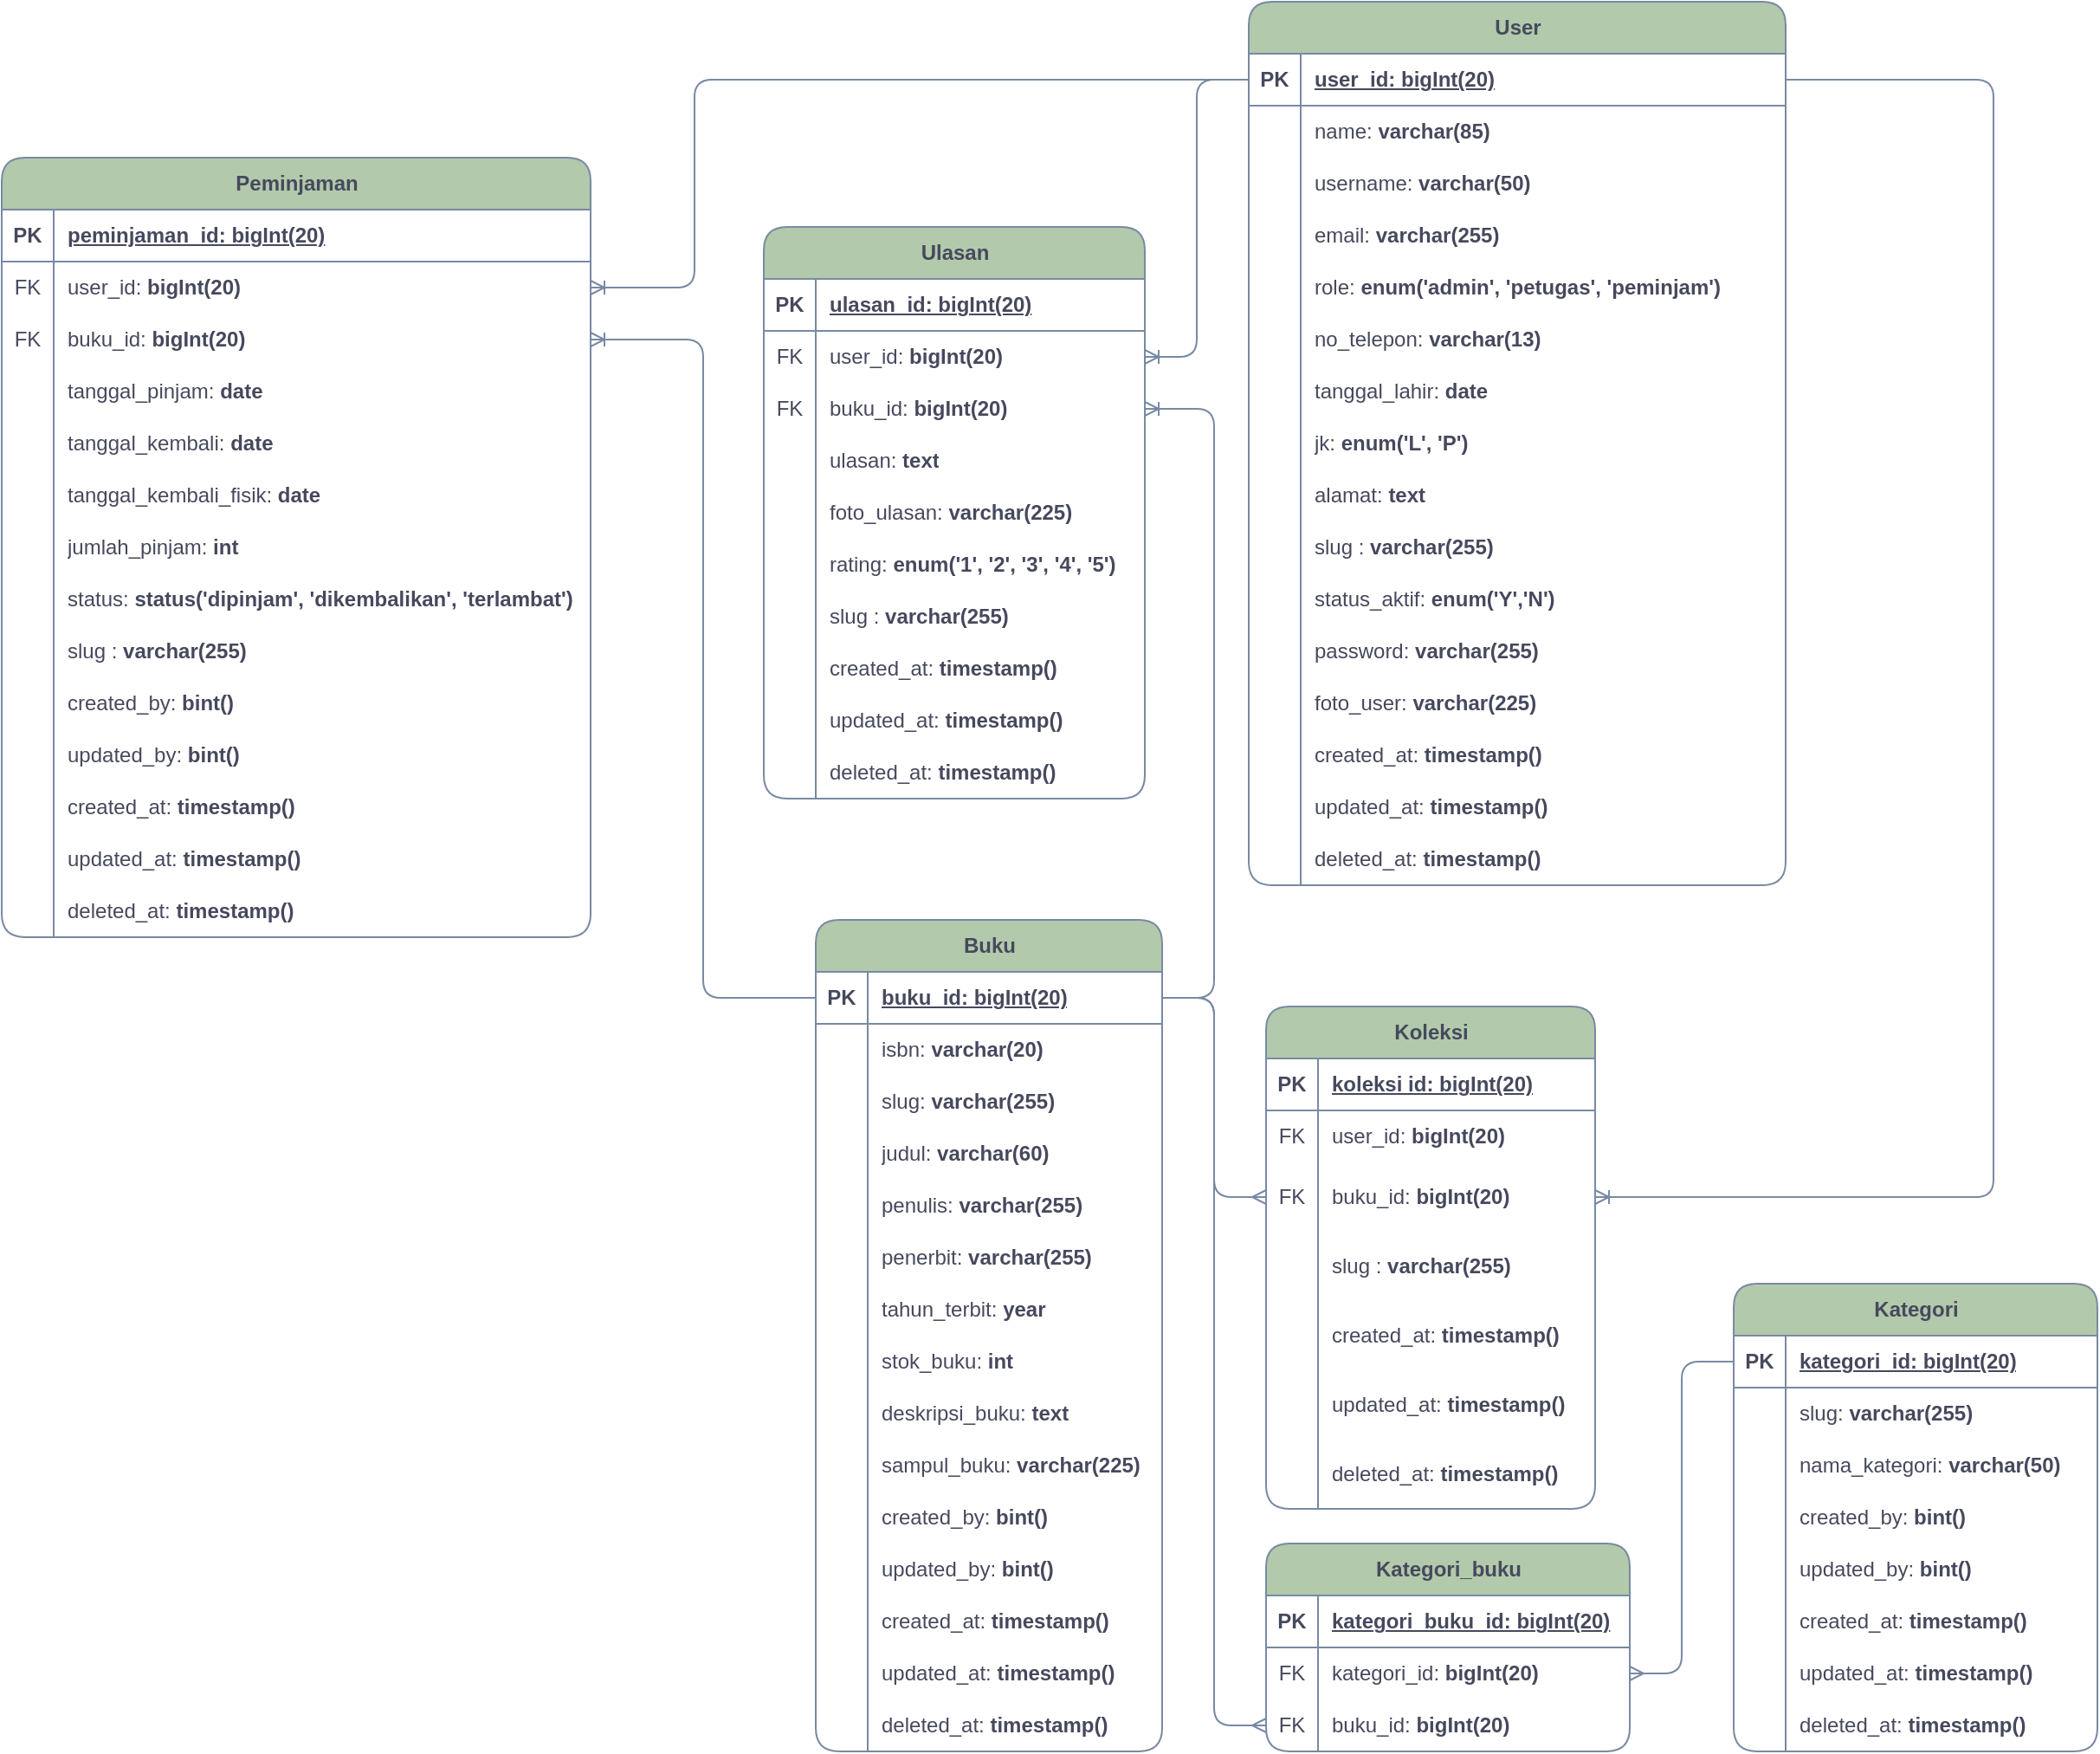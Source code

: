 <mxfile>
    <diagram name="Page-1" id="6LUg_ZwH2NXOKJRWPXSx">
        <mxGraphModel dx="322" dy="285" grid="1" gridSize="10" guides="1" tooltips="1" connect="1" arrows="1" fold="1" page="1" pageScale="1" pageWidth="850" pageHeight="1100" background="none" math="0" shadow="0">
            <root>
                <mxCell id="0"/>
                <mxCell id="1" parent="0"/>
                <mxCell id="VUji3Fqrfajs4CVE4JuU-1" value="User" style="shape=table;startSize=30;container=1;collapsible=1;childLayout=tableLayout;fixedRows=1;rowLines=0;fontStyle=1;align=center;resizeLast=1;html=1;rounded=1;labelBackgroundColor=none;fillColor=#B2C9AB;strokeColor=#788AA3;fontColor=#46495D;" parent="1" vertex="1">
                    <mxGeometry x="870" y="37" width="310" height="510" as="geometry"/>
                </mxCell>
                <mxCell id="VUji3Fqrfajs4CVE4JuU-2" value="" style="shape=tableRow;horizontal=0;startSize=0;swimlaneHead=0;swimlaneBody=0;fillColor=none;collapsible=0;dropTarget=0;points=[[0,0.5],[1,0.5]];portConstraint=eastwest;top=0;left=0;right=0;bottom=1;rounded=1;labelBackgroundColor=none;strokeColor=#788AA3;fontColor=#46495D;" parent="VUji3Fqrfajs4CVE4JuU-1" vertex="1">
                    <mxGeometry y="30" width="310" height="30" as="geometry"/>
                </mxCell>
                <mxCell id="VUji3Fqrfajs4CVE4JuU-3" value="PK" style="shape=partialRectangle;connectable=0;fillColor=none;top=0;left=0;bottom=0;right=0;fontStyle=1;overflow=hidden;whiteSpace=wrap;html=1;rounded=1;labelBackgroundColor=none;strokeColor=#788AA3;fontColor=#46495D;" parent="VUji3Fqrfajs4CVE4JuU-2" vertex="1">
                    <mxGeometry width="30" height="30" as="geometry">
                        <mxRectangle width="30" height="30" as="alternateBounds"/>
                    </mxGeometry>
                </mxCell>
                <mxCell id="VUji3Fqrfajs4CVE4JuU-4" value="user_id: bigInt(20)" style="shape=partialRectangle;connectable=0;fillColor=none;top=0;left=0;bottom=0;right=0;align=left;spacingLeft=6;fontStyle=5;overflow=hidden;whiteSpace=wrap;html=1;rounded=1;labelBackgroundColor=none;strokeColor=#788AA3;fontColor=#46495D;" parent="VUji3Fqrfajs4CVE4JuU-2" vertex="1">
                    <mxGeometry x="30" width="280" height="30" as="geometry">
                        <mxRectangle width="280" height="30" as="alternateBounds"/>
                    </mxGeometry>
                </mxCell>
                <mxCell id="u-ZRgJGEgGVV-CXIHLiP-1" value="" style="shape=tableRow;horizontal=0;startSize=0;swimlaneHead=0;swimlaneBody=0;fillColor=none;collapsible=0;dropTarget=0;points=[[0,0.5],[1,0.5]];portConstraint=eastwest;top=0;left=0;right=0;bottom=0;rounded=1;labelBackgroundColor=none;strokeColor=#788AA3;fontColor=#46495D;" parent="VUji3Fqrfajs4CVE4JuU-1" vertex="1">
                    <mxGeometry y="60" width="310" height="30" as="geometry"/>
                </mxCell>
                <mxCell id="u-ZRgJGEgGVV-CXIHLiP-2" value="" style="shape=partialRectangle;connectable=0;fillColor=none;top=0;left=0;bottom=0;right=0;editable=1;overflow=hidden;whiteSpace=wrap;html=1;rounded=1;labelBackgroundColor=none;strokeColor=#788AA3;fontColor=#46495D;" parent="u-ZRgJGEgGVV-CXIHLiP-1" vertex="1">
                    <mxGeometry width="30" height="30" as="geometry">
                        <mxRectangle width="30" height="30" as="alternateBounds"/>
                    </mxGeometry>
                </mxCell>
                <mxCell id="u-ZRgJGEgGVV-CXIHLiP-3" value="name:&amp;nbsp;&lt;b&gt;varchar(85)&lt;/b&gt;" style="shape=partialRectangle;connectable=0;fillColor=none;top=0;left=0;bottom=0;right=0;align=left;spacingLeft=6;overflow=hidden;whiteSpace=wrap;html=1;rounded=1;labelBackgroundColor=none;strokeColor=#788AA3;fontColor=#46495D;" parent="u-ZRgJGEgGVV-CXIHLiP-1" vertex="1">
                    <mxGeometry x="30" width="280" height="30" as="geometry">
                        <mxRectangle width="280" height="30" as="alternateBounds"/>
                    </mxGeometry>
                </mxCell>
                <mxCell id="VUji3Fqrfajs4CVE4JuU-5" value="" style="shape=tableRow;horizontal=0;startSize=0;swimlaneHead=0;swimlaneBody=0;fillColor=none;collapsible=0;dropTarget=0;points=[[0,0.5],[1,0.5]];portConstraint=eastwest;top=0;left=0;right=0;bottom=0;rounded=1;labelBackgroundColor=none;strokeColor=#788AA3;fontColor=#46495D;" parent="VUji3Fqrfajs4CVE4JuU-1" vertex="1">
                    <mxGeometry y="90" width="310" height="30" as="geometry"/>
                </mxCell>
                <mxCell id="VUji3Fqrfajs4CVE4JuU-6" value="" style="shape=partialRectangle;connectable=0;fillColor=none;top=0;left=0;bottom=0;right=0;editable=1;overflow=hidden;whiteSpace=wrap;html=1;rounded=1;labelBackgroundColor=none;strokeColor=#788AA3;fontColor=#46495D;" parent="VUji3Fqrfajs4CVE4JuU-5" vertex="1">
                    <mxGeometry width="30" height="30" as="geometry">
                        <mxRectangle width="30" height="30" as="alternateBounds"/>
                    </mxGeometry>
                </mxCell>
                <mxCell id="VUji3Fqrfajs4CVE4JuU-7" value="username:&amp;nbsp;&lt;b&gt;varchar(50)&lt;/b&gt;" style="shape=partialRectangle;connectable=0;fillColor=none;top=0;left=0;bottom=0;right=0;align=left;spacingLeft=6;overflow=hidden;whiteSpace=wrap;html=1;rounded=1;labelBackgroundColor=none;strokeColor=#788AA3;fontColor=#46495D;" parent="VUji3Fqrfajs4CVE4JuU-5" vertex="1">
                    <mxGeometry x="30" width="280" height="30" as="geometry">
                        <mxRectangle width="280" height="30" as="alternateBounds"/>
                    </mxGeometry>
                </mxCell>
                <mxCell id="VUji3Fqrfajs4CVE4JuU-8" value="" style="shape=tableRow;horizontal=0;startSize=0;swimlaneHead=0;swimlaneBody=0;fillColor=none;collapsible=0;dropTarget=0;points=[[0,0.5],[1,0.5]];portConstraint=eastwest;top=0;left=0;right=0;bottom=0;rounded=1;labelBackgroundColor=none;strokeColor=#788AA3;fontColor=#46495D;" parent="VUji3Fqrfajs4CVE4JuU-1" vertex="1">
                    <mxGeometry y="120" width="310" height="30" as="geometry"/>
                </mxCell>
                <mxCell id="VUji3Fqrfajs4CVE4JuU-9" value="" style="shape=partialRectangle;connectable=0;fillColor=none;top=0;left=0;bottom=0;right=0;editable=1;overflow=hidden;whiteSpace=wrap;html=1;rounded=1;labelBackgroundColor=none;strokeColor=#788AA3;fontColor=#46495D;" parent="VUji3Fqrfajs4CVE4JuU-8" vertex="1">
                    <mxGeometry width="30" height="30" as="geometry">
                        <mxRectangle width="30" height="30" as="alternateBounds"/>
                    </mxGeometry>
                </mxCell>
                <mxCell id="VUji3Fqrfajs4CVE4JuU-10" value="email:&amp;nbsp;&lt;b&gt;varchar(255)&lt;/b&gt;" style="shape=partialRectangle;connectable=0;fillColor=none;top=0;left=0;bottom=0;right=0;align=left;spacingLeft=6;overflow=hidden;whiteSpace=wrap;html=1;rounded=1;labelBackgroundColor=none;strokeColor=#788AA3;fontColor=#46495D;" parent="VUji3Fqrfajs4CVE4JuU-8" vertex="1">
                    <mxGeometry x="30" width="280" height="30" as="geometry">
                        <mxRectangle width="280" height="30" as="alternateBounds"/>
                    </mxGeometry>
                </mxCell>
                <mxCell id="u-ZRgJGEgGVV-CXIHLiP-7" value="" style="shape=tableRow;horizontal=0;startSize=0;swimlaneHead=0;swimlaneBody=0;fillColor=none;collapsible=0;dropTarget=0;points=[[0,0.5],[1,0.5]];portConstraint=eastwest;top=0;left=0;right=0;bottom=0;rounded=1;labelBackgroundColor=none;strokeColor=#788AA3;fontColor=#46495D;" parent="VUji3Fqrfajs4CVE4JuU-1" vertex="1">
                    <mxGeometry y="150" width="310" height="30" as="geometry"/>
                </mxCell>
                <mxCell id="u-ZRgJGEgGVV-CXIHLiP-8" value="" style="shape=partialRectangle;connectable=0;fillColor=none;top=0;left=0;bottom=0;right=0;editable=1;overflow=hidden;whiteSpace=wrap;html=1;rounded=1;labelBackgroundColor=none;strokeColor=#788AA3;fontColor=#46495D;" parent="u-ZRgJGEgGVV-CXIHLiP-7" vertex="1">
                    <mxGeometry width="30" height="30" as="geometry">
                        <mxRectangle width="30" height="30" as="alternateBounds"/>
                    </mxGeometry>
                </mxCell>
                <mxCell id="u-ZRgJGEgGVV-CXIHLiP-9" value="role:&amp;nbsp;&lt;b&gt;enum('admin', 'petugas', 'peminjam')&lt;/b&gt;" style="shape=partialRectangle;connectable=0;fillColor=none;top=0;left=0;bottom=0;right=0;align=left;spacingLeft=6;overflow=hidden;whiteSpace=wrap;html=1;rounded=1;labelBackgroundColor=none;strokeColor=#788AA3;fontColor=#46495D;" parent="u-ZRgJGEgGVV-CXIHLiP-7" vertex="1">
                    <mxGeometry x="30" width="280" height="30" as="geometry">
                        <mxRectangle width="280" height="30" as="alternateBounds"/>
                    </mxGeometry>
                </mxCell>
                <mxCell id="VUji3Fqrfajs4CVE4JuU-139" value="" style="shape=tableRow;horizontal=0;startSize=0;swimlaneHead=0;swimlaneBody=0;fillColor=none;collapsible=0;dropTarget=0;points=[[0,0.5],[1,0.5]];portConstraint=eastwest;top=0;left=0;right=0;bottom=0;rounded=1;labelBackgroundColor=none;strokeColor=#788AA3;fontColor=#46495D;" parent="VUji3Fqrfajs4CVE4JuU-1" vertex="1">
                    <mxGeometry y="180" width="310" height="30" as="geometry"/>
                </mxCell>
                <mxCell id="VUji3Fqrfajs4CVE4JuU-140" value="" style="shape=partialRectangle;connectable=0;fillColor=none;top=0;left=0;bottom=0;right=0;editable=1;overflow=hidden;whiteSpace=wrap;html=1;rounded=1;labelBackgroundColor=none;strokeColor=#788AA3;fontColor=#46495D;" parent="VUji3Fqrfajs4CVE4JuU-139" vertex="1">
                    <mxGeometry width="30" height="30" as="geometry">
                        <mxRectangle width="30" height="30" as="alternateBounds"/>
                    </mxGeometry>
                </mxCell>
                <mxCell id="VUji3Fqrfajs4CVE4JuU-141" value="no_telepon:&amp;nbsp;&lt;b&gt;varchar(13)&lt;/b&gt;" style="shape=partialRectangle;connectable=0;fillColor=none;top=0;left=0;bottom=0;right=0;align=left;spacingLeft=6;overflow=hidden;whiteSpace=wrap;html=1;rounded=1;labelBackgroundColor=none;strokeColor=#788AA3;fontColor=#46495D;" parent="VUji3Fqrfajs4CVE4JuU-139" vertex="1">
                    <mxGeometry x="30" width="280" height="30" as="geometry">
                        <mxRectangle width="280" height="30" as="alternateBounds"/>
                    </mxGeometry>
                </mxCell>
                <mxCell id="u-ZRgJGEgGVV-CXIHLiP-25" value="" style="shape=tableRow;horizontal=0;startSize=0;swimlaneHead=0;swimlaneBody=0;fillColor=none;collapsible=0;dropTarget=0;points=[[0,0.5],[1,0.5]];portConstraint=eastwest;top=0;left=0;right=0;bottom=0;rounded=1;labelBackgroundColor=none;strokeColor=#788AA3;fontColor=#46495D;" parent="VUji3Fqrfajs4CVE4JuU-1" vertex="1">
                    <mxGeometry y="210" width="310" height="30" as="geometry"/>
                </mxCell>
                <mxCell id="u-ZRgJGEgGVV-CXIHLiP-26" value="" style="shape=partialRectangle;connectable=0;fillColor=none;top=0;left=0;bottom=0;right=0;editable=1;overflow=hidden;whiteSpace=wrap;html=1;rounded=1;labelBackgroundColor=none;strokeColor=#788AA3;fontColor=#46495D;" parent="u-ZRgJGEgGVV-CXIHLiP-25" vertex="1">
                    <mxGeometry width="30" height="30" as="geometry">
                        <mxRectangle width="30" height="30" as="alternateBounds"/>
                    </mxGeometry>
                </mxCell>
                <mxCell id="u-ZRgJGEgGVV-CXIHLiP-27" value="tanggal_lahir: &lt;b&gt;date&lt;/b&gt;" style="shape=partialRectangle;connectable=0;fillColor=none;top=0;left=0;bottom=0;right=0;align=left;spacingLeft=6;overflow=hidden;whiteSpace=wrap;html=1;rounded=1;labelBackgroundColor=none;strokeColor=#788AA3;fontColor=#46495D;" parent="u-ZRgJGEgGVV-CXIHLiP-25" vertex="1">
                    <mxGeometry x="30" width="280" height="30" as="geometry">
                        <mxRectangle width="280" height="30" as="alternateBounds"/>
                    </mxGeometry>
                </mxCell>
                <mxCell id="u-ZRgJGEgGVV-CXIHLiP-16" value="" style="shape=tableRow;horizontal=0;startSize=0;swimlaneHead=0;swimlaneBody=0;fillColor=none;collapsible=0;dropTarget=0;points=[[0,0.5],[1,0.5]];portConstraint=eastwest;top=0;left=0;right=0;bottom=0;rounded=1;labelBackgroundColor=none;strokeColor=#788AA3;fontColor=#46495D;" parent="VUji3Fqrfajs4CVE4JuU-1" vertex="1">
                    <mxGeometry y="240" width="310" height="30" as="geometry"/>
                </mxCell>
                <mxCell id="u-ZRgJGEgGVV-CXIHLiP-17" value="" style="shape=partialRectangle;connectable=0;fillColor=none;top=0;left=0;bottom=0;right=0;editable=1;overflow=hidden;whiteSpace=wrap;html=1;rounded=1;labelBackgroundColor=none;strokeColor=#788AA3;fontColor=#46495D;" parent="u-ZRgJGEgGVV-CXIHLiP-16" vertex="1">
                    <mxGeometry width="30" height="30" as="geometry">
                        <mxRectangle width="30" height="30" as="alternateBounds"/>
                    </mxGeometry>
                </mxCell>
                <mxCell id="u-ZRgJGEgGVV-CXIHLiP-18" value="jk:&amp;nbsp;&lt;b&gt;enum('L', 'P')&lt;/b&gt;" style="shape=partialRectangle;connectable=0;fillColor=none;top=0;left=0;bottom=0;right=0;align=left;spacingLeft=6;overflow=hidden;whiteSpace=wrap;html=1;rounded=1;labelBackgroundColor=none;strokeColor=#788AA3;fontColor=#46495D;" parent="u-ZRgJGEgGVV-CXIHLiP-16" vertex="1">
                    <mxGeometry x="30" width="280" height="30" as="geometry">
                        <mxRectangle width="280" height="30" as="alternateBounds"/>
                    </mxGeometry>
                </mxCell>
                <mxCell id="u-ZRgJGEgGVV-CXIHLiP-4" value="" style="shape=tableRow;horizontal=0;startSize=0;swimlaneHead=0;swimlaneBody=0;fillColor=none;collapsible=0;dropTarget=0;points=[[0,0.5],[1,0.5]];portConstraint=eastwest;top=0;left=0;right=0;bottom=0;rounded=1;labelBackgroundColor=none;strokeColor=#788AA3;fontColor=#46495D;" parent="VUji3Fqrfajs4CVE4JuU-1" vertex="1">
                    <mxGeometry y="270" width="310" height="30" as="geometry"/>
                </mxCell>
                <mxCell id="u-ZRgJGEgGVV-CXIHLiP-5" value="" style="shape=partialRectangle;connectable=0;fillColor=none;top=0;left=0;bottom=0;right=0;editable=1;overflow=hidden;whiteSpace=wrap;html=1;rounded=1;labelBackgroundColor=none;strokeColor=#788AA3;fontColor=#46495D;" parent="u-ZRgJGEgGVV-CXIHLiP-4" vertex="1">
                    <mxGeometry width="30" height="30" as="geometry">
                        <mxRectangle width="30" height="30" as="alternateBounds"/>
                    </mxGeometry>
                </mxCell>
                <mxCell id="u-ZRgJGEgGVV-CXIHLiP-6" value="alamat:&amp;nbsp;&lt;b&gt;text&lt;/b&gt;" style="shape=partialRectangle;connectable=0;fillColor=none;top=0;left=0;bottom=0;right=0;align=left;spacingLeft=6;overflow=hidden;whiteSpace=wrap;html=1;rounded=1;labelBackgroundColor=none;strokeColor=#788AA3;fontColor=#46495D;" parent="u-ZRgJGEgGVV-CXIHLiP-4" vertex="1">
                    <mxGeometry x="30" width="280" height="30" as="geometry">
                        <mxRectangle width="280" height="30" as="alternateBounds"/>
                    </mxGeometry>
                </mxCell>
                <mxCell id="jsvnlrjWWTkFHVT1R_TK-1" value="" style="shape=tableRow;horizontal=0;startSize=0;swimlaneHead=0;swimlaneBody=0;fillColor=none;collapsible=0;dropTarget=0;points=[[0,0.5],[1,0.5]];portConstraint=eastwest;top=0;left=0;right=0;bottom=0;rounded=1;labelBackgroundColor=none;strokeColor=#788AA3;fontColor=#46495D;" parent="VUji3Fqrfajs4CVE4JuU-1" vertex="1">
                    <mxGeometry y="300" width="310" height="30" as="geometry"/>
                </mxCell>
                <mxCell id="jsvnlrjWWTkFHVT1R_TK-2" value="" style="shape=partialRectangle;connectable=0;fillColor=none;top=0;left=0;bottom=0;right=0;editable=1;overflow=hidden;whiteSpace=wrap;html=1;rounded=1;labelBackgroundColor=none;strokeColor=#788AA3;fontColor=#46495D;" parent="jsvnlrjWWTkFHVT1R_TK-1" vertex="1">
                    <mxGeometry width="30" height="30" as="geometry">
                        <mxRectangle width="30" height="30" as="alternateBounds"/>
                    </mxGeometry>
                </mxCell>
                <mxCell id="jsvnlrjWWTkFHVT1R_TK-3" value="slug : &lt;b&gt;varchar(255)&lt;/b&gt;" style="shape=partialRectangle;connectable=0;fillColor=none;top=0;left=0;bottom=0;right=0;align=left;spacingLeft=6;overflow=hidden;whiteSpace=wrap;html=1;rounded=1;labelBackgroundColor=none;strokeColor=#788AA3;fontColor=#46495D;" parent="jsvnlrjWWTkFHVT1R_TK-1" vertex="1">
                    <mxGeometry x="30" width="280" height="30" as="geometry">
                        <mxRectangle width="280" height="30" as="alternateBounds"/>
                    </mxGeometry>
                </mxCell>
                <mxCell id="8P4Izcxl7sAH3ZRfBzEM-37" value="" style="shape=tableRow;horizontal=0;startSize=0;swimlaneHead=0;swimlaneBody=0;fillColor=none;collapsible=0;dropTarget=0;points=[[0,0.5],[1,0.5]];portConstraint=eastwest;top=0;left=0;right=0;bottom=0;rounded=1;labelBackgroundColor=none;strokeColor=#788AA3;fontColor=#46495D;" parent="VUji3Fqrfajs4CVE4JuU-1" vertex="1">
                    <mxGeometry y="330" width="310" height="30" as="geometry"/>
                </mxCell>
                <mxCell id="8P4Izcxl7sAH3ZRfBzEM-38" value="" style="shape=partialRectangle;connectable=0;fillColor=none;top=0;left=0;bottom=0;right=0;editable=1;overflow=hidden;whiteSpace=wrap;html=1;rounded=1;labelBackgroundColor=none;strokeColor=#788AA3;fontColor=#46495D;" parent="8P4Izcxl7sAH3ZRfBzEM-37" vertex="1">
                    <mxGeometry width="30" height="30" as="geometry">
                        <mxRectangle width="30" height="30" as="alternateBounds"/>
                    </mxGeometry>
                </mxCell>
                <mxCell id="8P4Izcxl7sAH3ZRfBzEM-39" value="status_aktif: &lt;b&gt;enum('Y','N')&lt;/b&gt;" style="shape=partialRectangle;connectable=0;fillColor=none;top=0;left=0;bottom=0;right=0;align=left;spacingLeft=6;overflow=hidden;whiteSpace=wrap;html=1;rounded=1;labelBackgroundColor=none;strokeColor=#788AA3;fontColor=#46495D;" parent="8P4Izcxl7sAH3ZRfBzEM-37" vertex="1">
                    <mxGeometry x="30" width="280" height="30" as="geometry">
                        <mxRectangle width="280" height="30" as="alternateBounds"/>
                    </mxGeometry>
                </mxCell>
                <mxCell id="VUji3Fqrfajs4CVE4JuU-11" value="" style="shape=tableRow;horizontal=0;startSize=0;swimlaneHead=0;swimlaneBody=0;fillColor=none;collapsible=0;dropTarget=0;points=[[0,0.5],[1,0.5]];portConstraint=eastwest;top=0;left=0;right=0;bottom=0;rounded=1;labelBackgroundColor=none;strokeColor=#788AA3;fontColor=#46495D;" parent="VUji3Fqrfajs4CVE4JuU-1" vertex="1">
                    <mxGeometry y="360" width="310" height="30" as="geometry"/>
                </mxCell>
                <mxCell id="VUji3Fqrfajs4CVE4JuU-12" value="" style="shape=partialRectangle;connectable=0;fillColor=none;top=0;left=0;bottom=0;right=0;editable=1;overflow=hidden;whiteSpace=wrap;html=1;rounded=1;labelBackgroundColor=none;strokeColor=#788AA3;fontColor=#46495D;" parent="VUji3Fqrfajs4CVE4JuU-11" vertex="1">
                    <mxGeometry width="30" height="30" as="geometry">
                        <mxRectangle width="30" height="30" as="alternateBounds"/>
                    </mxGeometry>
                </mxCell>
                <mxCell id="VUji3Fqrfajs4CVE4JuU-13" value="password:&amp;nbsp;&lt;b&gt;varchar(255)&lt;/b&gt;" style="shape=partialRectangle;connectable=0;fillColor=none;top=0;left=0;bottom=0;right=0;align=left;spacingLeft=6;overflow=hidden;whiteSpace=wrap;html=1;rounded=1;labelBackgroundColor=none;strokeColor=#788AA3;fontColor=#46495D;" parent="VUji3Fqrfajs4CVE4JuU-11" vertex="1">
                    <mxGeometry x="30" width="280" height="30" as="geometry">
                        <mxRectangle width="280" height="30" as="alternateBounds"/>
                    </mxGeometry>
                </mxCell>
                <mxCell id="u-ZRgJGEgGVV-CXIHLiP-13" value="" style="shape=tableRow;horizontal=0;startSize=0;swimlaneHead=0;swimlaneBody=0;fillColor=none;collapsible=0;dropTarget=0;points=[[0,0.5],[1,0.5]];portConstraint=eastwest;top=0;left=0;right=0;bottom=0;rounded=1;labelBackgroundColor=none;strokeColor=#788AA3;fontColor=#46495D;" parent="VUji3Fqrfajs4CVE4JuU-1" vertex="1">
                    <mxGeometry y="390" width="310" height="30" as="geometry"/>
                </mxCell>
                <mxCell id="u-ZRgJGEgGVV-CXIHLiP-14" value="" style="shape=partialRectangle;connectable=0;fillColor=none;top=0;left=0;bottom=0;right=0;editable=1;overflow=hidden;whiteSpace=wrap;html=1;rounded=1;labelBackgroundColor=none;strokeColor=#788AA3;fontColor=#46495D;" parent="u-ZRgJGEgGVV-CXIHLiP-13" vertex="1">
                    <mxGeometry width="30" height="30" as="geometry">
                        <mxRectangle width="30" height="30" as="alternateBounds"/>
                    </mxGeometry>
                </mxCell>
                <mxCell id="u-ZRgJGEgGVV-CXIHLiP-15" value="foto_user: &lt;b&gt;varchar(225)&lt;/b&gt;" style="shape=partialRectangle;connectable=0;fillColor=none;top=0;left=0;bottom=0;right=0;align=left;spacingLeft=6;overflow=hidden;whiteSpace=wrap;html=1;rounded=1;labelBackgroundColor=none;strokeColor=#788AA3;fontColor=#46495D;" parent="u-ZRgJGEgGVV-CXIHLiP-13" vertex="1">
                    <mxGeometry x="30" width="280" height="30" as="geometry">
                        <mxRectangle width="280" height="30" as="alternateBounds"/>
                    </mxGeometry>
                </mxCell>
                <mxCell id="jsvnlrjWWTkFHVT1R_TK-4" value="" style="shape=tableRow;horizontal=0;startSize=0;swimlaneHead=0;swimlaneBody=0;fillColor=none;collapsible=0;dropTarget=0;points=[[0,0.5],[1,0.5]];portConstraint=eastwest;top=0;left=0;right=0;bottom=0;rounded=1;labelBackgroundColor=none;strokeColor=#788AA3;fontColor=#46495D;" parent="VUji3Fqrfajs4CVE4JuU-1" vertex="1">
                    <mxGeometry y="420" width="310" height="30" as="geometry"/>
                </mxCell>
                <mxCell id="jsvnlrjWWTkFHVT1R_TK-5" value="" style="shape=partialRectangle;connectable=0;fillColor=none;top=0;left=0;bottom=0;right=0;editable=1;overflow=hidden;whiteSpace=wrap;html=1;rounded=1;labelBackgroundColor=none;strokeColor=#788AA3;fontColor=#46495D;" parent="jsvnlrjWWTkFHVT1R_TK-4" vertex="1">
                    <mxGeometry width="30" height="30" as="geometry">
                        <mxRectangle width="30" height="30" as="alternateBounds"/>
                    </mxGeometry>
                </mxCell>
                <mxCell id="jsvnlrjWWTkFHVT1R_TK-6" value="created_at: &lt;b&gt;timestamp()&lt;/b&gt;" style="shape=partialRectangle;connectable=0;fillColor=none;top=0;left=0;bottom=0;right=0;align=left;spacingLeft=6;overflow=hidden;whiteSpace=wrap;html=1;rounded=1;labelBackgroundColor=none;strokeColor=#788AA3;fontColor=#46495D;" parent="jsvnlrjWWTkFHVT1R_TK-4" vertex="1">
                    <mxGeometry x="30" width="280" height="30" as="geometry">
                        <mxRectangle width="280" height="30" as="alternateBounds"/>
                    </mxGeometry>
                </mxCell>
                <mxCell id="jsvnlrjWWTkFHVT1R_TK-7" value="" style="shape=tableRow;horizontal=0;startSize=0;swimlaneHead=0;swimlaneBody=0;fillColor=none;collapsible=0;dropTarget=0;points=[[0,0.5],[1,0.5]];portConstraint=eastwest;top=0;left=0;right=0;bottom=0;rounded=1;labelBackgroundColor=none;strokeColor=#788AA3;fontColor=#46495D;" parent="VUji3Fqrfajs4CVE4JuU-1" vertex="1">
                    <mxGeometry y="450" width="310" height="30" as="geometry"/>
                </mxCell>
                <mxCell id="jsvnlrjWWTkFHVT1R_TK-8" value="" style="shape=partialRectangle;connectable=0;fillColor=none;top=0;left=0;bottom=0;right=0;editable=1;overflow=hidden;whiteSpace=wrap;html=1;rounded=1;labelBackgroundColor=none;strokeColor=#788AA3;fontColor=#46495D;" parent="jsvnlrjWWTkFHVT1R_TK-7" vertex="1">
                    <mxGeometry width="30" height="30" as="geometry">
                        <mxRectangle width="30" height="30" as="alternateBounds"/>
                    </mxGeometry>
                </mxCell>
                <mxCell id="jsvnlrjWWTkFHVT1R_TK-9" value="updated_at: &lt;b&gt;timestamp()&lt;/b&gt;" style="shape=partialRectangle;connectable=0;fillColor=none;top=0;left=0;bottom=0;right=0;align=left;spacingLeft=6;overflow=hidden;whiteSpace=wrap;html=1;rounded=1;labelBackgroundColor=none;strokeColor=#788AA3;fontColor=#46495D;" parent="jsvnlrjWWTkFHVT1R_TK-7" vertex="1">
                    <mxGeometry x="30" width="280" height="30" as="geometry">
                        <mxRectangle width="280" height="30" as="alternateBounds"/>
                    </mxGeometry>
                </mxCell>
                <mxCell id="jsvnlrjWWTkFHVT1R_TK-10" value="" style="shape=tableRow;horizontal=0;startSize=0;swimlaneHead=0;swimlaneBody=0;fillColor=none;collapsible=0;dropTarget=0;points=[[0,0.5],[1,0.5]];portConstraint=eastwest;top=0;left=0;right=0;bottom=0;rounded=1;labelBackgroundColor=none;strokeColor=#788AA3;fontColor=#46495D;" parent="VUji3Fqrfajs4CVE4JuU-1" vertex="1">
                    <mxGeometry y="480" width="310" height="30" as="geometry"/>
                </mxCell>
                <mxCell id="jsvnlrjWWTkFHVT1R_TK-11" value="" style="shape=partialRectangle;connectable=0;fillColor=none;top=0;left=0;bottom=0;right=0;editable=1;overflow=hidden;whiteSpace=wrap;html=1;rounded=1;labelBackgroundColor=none;strokeColor=#788AA3;fontColor=#46495D;" parent="jsvnlrjWWTkFHVT1R_TK-10" vertex="1">
                    <mxGeometry width="30" height="30" as="geometry">
                        <mxRectangle width="30" height="30" as="alternateBounds"/>
                    </mxGeometry>
                </mxCell>
                <mxCell id="jsvnlrjWWTkFHVT1R_TK-12" value="deleted_at: &lt;b&gt;timestamp()&lt;/b&gt;" style="shape=partialRectangle;connectable=0;fillColor=none;top=0;left=0;bottom=0;right=0;align=left;spacingLeft=6;overflow=hidden;whiteSpace=wrap;html=1;rounded=1;labelBackgroundColor=none;strokeColor=#788AA3;fontColor=#46495D;" parent="jsvnlrjWWTkFHVT1R_TK-10" vertex="1">
                    <mxGeometry x="30" width="280" height="30" as="geometry">
                        <mxRectangle width="280" height="30" as="alternateBounds"/>
                    </mxGeometry>
                </mxCell>
                <mxCell id="VUji3Fqrfajs4CVE4JuU-30" value="Buku" style="shape=table;startSize=30;container=1;collapsible=1;childLayout=tableLayout;fixedRows=1;rowLines=0;fontStyle=1;align=center;resizeLast=1;html=1;rounded=1;labelBackgroundColor=none;fillColor=#B2C9AB;strokeColor=#788AA3;fontColor=#46495D;" parent="1" vertex="1">
                    <mxGeometry x="620" y="567" width="200" height="480" as="geometry"/>
                </mxCell>
                <mxCell id="VUji3Fqrfajs4CVE4JuU-31" value="" style="shape=tableRow;horizontal=0;startSize=0;swimlaneHead=0;swimlaneBody=0;fillColor=none;collapsible=0;dropTarget=0;points=[[0,0.5],[1,0.5]];portConstraint=eastwest;top=0;left=0;right=0;bottom=1;rounded=1;labelBackgroundColor=none;strokeColor=#788AA3;fontColor=#46495D;" parent="VUji3Fqrfajs4CVE4JuU-30" vertex="1">
                    <mxGeometry y="30" width="200" height="30" as="geometry"/>
                </mxCell>
                <mxCell id="VUji3Fqrfajs4CVE4JuU-32" value="PK" style="shape=partialRectangle;connectable=0;fillColor=none;top=0;left=0;bottom=0;right=0;fontStyle=1;overflow=hidden;whiteSpace=wrap;html=1;rounded=1;labelBackgroundColor=none;strokeColor=#788AA3;fontColor=#46495D;" parent="VUji3Fqrfajs4CVE4JuU-31" vertex="1">
                    <mxGeometry width="30" height="30" as="geometry">
                        <mxRectangle width="30" height="30" as="alternateBounds"/>
                    </mxGeometry>
                </mxCell>
                <mxCell id="VUji3Fqrfajs4CVE4JuU-33" value="buku_id: bigInt(20)" style="shape=partialRectangle;connectable=0;fillColor=none;top=0;left=0;bottom=0;right=0;align=left;spacingLeft=6;fontStyle=5;overflow=hidden;whiteSpace=wrap;html=1;rounded=1;labelBackgroundColor=none;strokeColor=#788AA3;fontColor=#46495D;" parent="VUji3Fqrfajs4CVE4JuU-31" vertex="1">
                    <mxGeometry x="30" width="170" height="30" as="geometry">
                        <mxRectangle width="170" height="30" as="alternateBounds"/>
                    </mxGeometry>
                </mxCell>
                <mxCell id="VUji3Fqrfajs4CVE4JuU-149" value="" style="shape=tableRow;horizontal=0;startSize=0;swimlaneHead=0;swimlaneBody=0;fillColor=none;collapsible=0;dropTarget=0;points=[[0,0.5],[1,0.5]];portConstraint=eastwest;top=0;left=0;right=0;bottom=0;rounded=1;labelBackgroundColor=none;strokeColor=#788AA3;fontColor=#46495D;" parent="VUji3Fqrfajs4CVE4JuU-30" vertex="1">
                    <mxGeometry y="60" width="200" height="30" as="geometry"/>
                </mxCell>
                <mxCell id="VUji3Fqrfajs4CVE4JuU-150" value="" style="shape=partialRectangle;connectable=0;fillColor=none;top=0;left=0;bottom=0;right=0;editable=1;overflow=hidden;whiteSpace=wrap;html=1;rounded=1;labelBackgroundColor=none;strokeColor=#788AA3;fontColor=#46495D;" parent="VUji3Fqrfajs4CVE4JuU-149" vertex="1">
                    <mxGeometry width="30" height="30" as="geometry">
                        <mxRectangle width="30" height="30" as="alternateBounds"/>
                    </mxGeometry>
                </mxCell>
                <mxCell id="VUji3Fqrfajs4CVE4JuU-151" value="isbn: &lt;b&gt;varchar(20)&lt;/b&gt;" style="shape=partialRectangle;connectable=0;fillColor=none;top=0;left=0;bottom=0;right=0;align=left;spacingLeft=6;overflow=hidden;whiteSpace=wrap;html=1;rounded=1;labelBackgroundColor=none;strokeColor=#788AA3;fontColor=#46495D;" parent="VUji3Fqrfajs4CVE4JuU-149" vertex="1">
                    <mxGeometry x="30" width="170" height="30" as="geometry">
                        <mxRectangle width="170" height="30" as="alternateBounds"/>
                    </mxGeometry>
                </mxCell>
                <mxCell id="u-ZRgJGEgGVV-CXIHLiP-34" value="" style="shape=tableRow;horizontal=0;startSize=0;swimlaneHead=0;swimlaneBody=0;fillColor=none;collapsible=0;dropTarget=0;points=[[0,0.5],[1,0.5]];portConstraint=eastwest;top=0;left=0;right=0;bottom=0;rounded=1;labelBackgroundColor=none;strokeColor=#788AA3;fontColor=#46495D;" parent="VUji3Fqrfajs4CVE4JuU-30" vertex="1">
                    <mxGeometry y="90" width="200" height="30" as="geometry"/>
                </mxCell>
                <mxCell id="u-ZRgJGEgGVV-CXIHLiP-35" value="" style="shape=partialRectangle;connectable=0;fillColor=none;top=0;left=0;bottom=0;right=0;editable=1;overflow=hidden;whiteSpace=wrap;html=1;rounded=1;labelBackgroundColor=none;strokeColor=#788AA3;fontColor=#46495D;" parent="u-ZRgJGEgGVV-CXIHLiP-34" vertex="1">
                    <mxGeometry width="30" height="30" as="geometry">
                        <mxRectangle width="30" height="30" as="alternateBounds"/>
                    </mxGeometry>
                </mxCell>
                <mxCell id="u-ZRgJGEgGVV-CXIHLiP-36" value="slug: &lt;b&gt;varchar(255)&lt;/b&gt;" style="shape=partialRectangle;connectable=0;fillColor=none;top=0;left=0;bottom=0;right=0;align=left;spacingLeft=6;overflow=hidden;whiteSpace=wrap;html=1;rounded=1;labelBackgroundColor=none;strokeColor=#788AA3;fontColor=#46495D;" parent="u-ZRgJGEgGVV-CXIHLiP-34" vertex="1">
                    <mxGeometry x="30" width="170" height="30" as="geometry">
                        <mxRectangle width="170" height="30" as="alternateBounds"/>
                    </mxGeometry>
                </mxCell>
                <mxCell id="VUji3Fqrfajs4CVE4JuU-34" value="" style="shape=tableRow;horizontal=0;startSize=0;swimlaneHead=0;swimlaneBody=0;fillColor=none;collapsible=0;dropTarget=0;points=[[0,0.5],[1,0.5]];portConstraint=eastwest;top=0;left=0;right=0;bottom=0;rounded=1;labelBackgroundColor=none;strokeColor=#788AA3;fontColor=#46495D;" parent="VUji3Fqrfajs4CVE4JuU-30" vertex="1">
                    <mxGeometry y="120" width="200" height="30" as="geometry"/>
                </mxCell>
                <mxCell id="VUji3Fqrfajs4CVE4JuU-35" value="" style="shape=partialRectangle;connectable=0;fillColor=none;top=0;left=0;bottom=0;right=0;editable=1;overflow=hidden;whiteSpace=wrap;html=1;rounded=1;labelBackgroundColor=none;strokeColor=#788AA3;fontColor=#46495D;" parent="VUji3Fqrfajs4CVE4JuU-34" vertex="1">
                    <mxGeometry width="30" height="30" as="geometry">
                        <mxRectangle width="30" height="30" as="alternateBounds"/>
                    </mxGeometry>
                </mxCell>
                <mxCell id="VUji3Fqrfajs4CVE4JuU-36" value="judul: &lt;b&gt;varchar(60)&lt;/b&gt;" style="shape=partialRectangle;connectable=0;fillColor=none;top=0;left=0;bottom=0;right=0;align=left;spacingLeft=6;overflow=hidden;whiteSpace=wrap;html=1;rounded=1;labelBackgroundColor=none;strokeColor=#788AA3;fontColor=#46495D;" parent="VUji3Fqrfajs4CVE4JuU-34" vertex="1">
                    <mxGeometry x="30" width="170" height="30" as="geometry">
                        <mxRectangle width="170" height="30" as="alternateBounds"/>
                    </mxGeometry>
                </mxCell>
                <mxCell id="VUji3Fqrfajs4CVE4JuU-37" value="" style="shape=tableRow;horizontal=0;startSize=0;swimlaneHead=0;swimlaneBody=0;fillColor=none;collapsible=0;dropTarget=0;points=[[0,0.5],[1,0.5]];portConstraint=eastwest;top=0;left=0;right=0;bottom=0;rounded=1;labelBackgroundColor=none;strokeColor=#788AA3;fontColor=#46495D;" parent="VUji3Fqrfajs4CVE4JuU-30" vertex="1">
                    <mxGeometry y="150" width="200" height="30" as="geometry"/>
                </mxCell>
                <mxCell id="VUji3Fqrfajs4CVE4JuU-38" value="" style="shape=partialRectangle;connectable=0;fillColor=none;top=0;left=0;bottom=0;right=0;editable=1;overflow=hidden;whiteSpace=wrap;html=1;rounded=1;labelBackgroundColor=none;strokeColor=#788AA3;fontColor=#46495D;" parent="VUji3Fqrfajs4CVE4JuU-37" vertex="1">
                    <mxGeometry width="30" height="30" as="geometry">
                        <mxRectangle width="30" height="30" as="alternateBounds"/>
                    </mxGeometry>
                </mxCell>
                <mxCell id="VUji3Fqrfajs4CVE4JuU-39" value="penulis: &lt;b&gt;varchar(255)&lt;/b&gt;" style="shape=partialRectangle;connectable=0;fillColor=none;top=0;left=0;bottom=0;right=0;align=left;spacingLeft=6;overflow=hidden;whiteSpace=wrap;html=1;rounded=1;labelBackgroundColor=none;strokeColor=#788AA3;fontColor=#46495D;" parent="VUji3Fqrfajs4CVE4JuU-37" vertex="1">
                    <mxGeometry x="30" width="170" height="30" as="geometry">
                        <mxRectangle width="170" height="30" as="alternateBounds"/>
                    </mxGeometry>
                </mxCell>
                <mxCell id="VUji3Fqrfajs4CVE4JuU-40" value="" style="shape=tableRow;horizontal=0;startSize=0;swimlaneHead=0;swimlaneBody=0;fillColor=none;collapsible=0;dropTarget=0;points=[[0,0.5],[1,0.5]];portConstraint=eastwest;top=0;left=0;right=0;bottom=0;rounded=1;labelBackgroundColor=none;strokeColor=#788AA3;fontColor=#46495D;" parent="VUji3Fqrfajs4CVE4JuU-30" vertex="1">
                    <mxGeometry y="180" width="200" height="30" as="geometry"/>
                </mxCell>
                <mxCell id="VUji3Fqrfajs4CVE4JuU-41" value="" style="shape=partialRectangle;connectable=0;fillColor=none;top=0;left=0;bottom=0;right=0;editable=1;overflow=hidden;whiteSpace=wrap;html=1;rounded=1;labelBackgroundColor=none;strokeColor=#788AA3;fontColor=#46495D;" parent="VUji3Fqrfajs4CVE4JuU-40" vertex="1">
                    <mxGeometry width="30" height="30" as="geometry">
                        <mxRectangle width="30" height="30" as="alternateBounds"/>
                    </mxGeometry>
                </mxCell>
                <mxCell id="VUji3Fqrfajs4CVE4JuU-42" value="penerbit: &lt;b&gt;varchar(255)&lt;/b&gt;" style="shape=partialRectangle;connectable=0;fillColor=none;top=0;left=0;bottom=0;right=0;align=left;spacingLeft=6;overflow=hidden;whiteSpace=wrap;html=1;rounded=1;labelBackgroundColor=none;strokeColor=#788AA3;fontColor=#46495D;" parent="VUji3Fqrfajs4CVE4JuU-40" vertex="1">
                    <mxGeometry x="30" width="170" height="30" as="geometry">
                        <mxRectangle width="170" height="30" as="alternateBounds"/>
                    </mxGeometry>
                </mxCell>
                <mxCell id="VUji3Fqrfajs4CVE4JuU-43" value="" style="shape=tableRow;horizontal=0;startSize=0;swimlaneHead=0;swimlaneBody=0;fillColor=none;collapsible=0;dropTarget=0;points=[[0,0.5],[1,0.5]];portConstraint=eastwest;top=0;left=0;right=0;bottom=0;rounded=1;labelBackgroundColor=none;strokeColor=#788AA3;fontColor=#46495D;" parent="VUji3Fqrfajs4CVE4JuU-30" vertex="1">
                    <mxGeometry y="210" width="200" height="30" as="geometry"/>
                </mxCell>
                <mxCell id="VUji3Fqrfajs4CVE4JuU-44" value="" style="shape=partialRectangle;connectable=0;fillColor=none;top=0;left=0;bottom=0;right=0;editable=1;overflow=hidden;whiteSpace=wrap;html=1;rounded=1;labelBackgroundColor=none;strokeColor=#788AA3;fontColor=#46495D;" parent="VUji3Fqrfajs4CVE4JuU-43" vertex="1">
                    <mxGeometry width="30" height="30" as="geometry">
                        <mxRectangle width="30" height="30" as="alternateBounds"/>
                    </mxGeometry>
                </mxCell>
                <mxCell id="VUji3Fqrfajs4CVE4JuU-45" value="tahun_terbit: &lt;b&gt;year&lt;/b&gt;" style="shape=partialRectangle;connectable=0;fillColor=none;top=0;left=0;bottom=0;right=0;align=left;spacingLeft=6;overflow=hidden;whiteSpace=wrap;html=1;rounded=1;labelBackgroundColor=none;strokeColor=#788AA3;fontColor=#46495D;" parent="VUji3Fqrfajs4CVE4JuU-43" vertex="1">
                    <mxGeometry x="30" width="170" height="30" as="geometry">
                        <mxRectangle width="170" height="30" as="alternateBounds"/>
                    </mxGeometry>
                </mxCell>
                <mxCell id="u-ZRgJGEgGVV-CXIHLiP-89" value="" style="shape=tableRow;horizontal=0;startSize=0;swimlaneHead=0;swimlaneBody=0;fillColor=none;collapsible=0;dropTarget=0;points=[[0,0.5],[1,0.5]];portConstraint=eastwest;top=0;left=0;right=0;bottom=0;rounded=1;labelBackgroundColor=none;strokeColor=#788AA3;fontColor=#46495D;" parent="VUji3Fqrfajs4CVE4JuU-30" vertex="1">
                    <mxGeometry y="240" width="200" height="30" as="geometry"/>
                </mxCell>
                <mxCell id="u-ZRgJGEgGVV-CXIHLiP-90" value="" style="shape=partialRectangle;connectable=0;fillColor=none;top=0;left=0;bottom=0;right=0;editable=1;overflow=hidden;whiteSpace=wrap;html=1;rounded=1;labelBackgroundColor=none;strokeColor=#788AA3;fontColor=#46495D;" parent="u-ZRgJGEgGVV-CXIHLiP-89" vertex="1">
                    <mxGeometry width="30" height="30" as="geometry">
                        <mxRectangle width="30" height="30" as="alternateBounds"/>
                    </mxGeometry>
                </mxCell>
                <mxCell id="u-ZRgJGEgGVV-CXIHLiP-91" value="stok_buku:&amp;nbsp;&lt;b style=&quot;border-color: var(--border-color);&quot;&gt;int&lt;/b&gt;" style="shape=partialRectangle;connectable=0;fillColor=none;top=0;left=0;bottom=0;right=0;align=left;spacingLeft=6;overflow=hidden;whiteSpace=wrap;html=1;rounded=1;labelBackgroundColor=none;strokeColor=#788AA3;fontColor=#46495D;" parent="u-ZRgJGEgGVV-CXIHLiP-89" vertex="1">
                    <mxGeometry x="30" width="170" height="30" as="geometry">
                        <mxRectangle width="170" height="30" as="alternateBounds"/>
                    </mxGeometry>
                </mxCell>
                <mxCell id="u-ZRgJGEgGVV-CXIHLiP-37" value="" style="shape=tableRow;horizontal=0;startSize=0;swimlaneHead=0;swimlaneBody=0;fillColor=none;collapsible=0;dropTarget=0;points=[[0,0.5],[1,0.5]];portConstraint=eastwest;top=0;left=0;right=0;bottom=0;rounded=1;labelBackgroundColor=none;strokeColor=#788AA3;fontColor=#46495D;" parent="VUji3Fqrfajs4CVE4JuU-30" vertex="1">
                    <mxGeometry y="270" width="200" height="30" as="geometry"/>
                </mxCell>
                <mxCell id="u-ZRgJGEgGVV-CXIHLiP-38" value="" style="shape=partialRectangle;connectable=0;fillColor=none;top=0;left=0;bottom=0;right=0;editable=1;overflow=hidden;whiteSpace=wrap;html=1;rounded=1;labelBackgroundColor=none;strokeColor=#788AA3;fontColor=#46495D;" parent="u-ZRgJGEgGVV-CXIHLiP-37" vertex="1">
                    <mxGeometry width="30" height="30" as="geometry">
                        <mxRectangle width="30" height="30" as="alternateBounds"/>
                    </mxGeometry>
                </mxCell>
                <mxCell id="u-ZRgJGEgGVV-CXIHLiP-39" value="deskripsi_buku: &lt;b&gt;text&lt;/b&gt;" style="shape=partialRectangle;connectable=0;fillColor=none;top=0;left=0;bottom=0;right=0;align=left;spacingLeft=6;overflow=hidden;whiteSpace=wrap;html=1;rounded=1;labelBackgroundColor=none;strokeColor=#788AA3;fontColor=#46495D;" parent="u-ZRgJGEgGVV-CXIHLiP-37" vertex="1">
                    <mxGeometry x="30" width="170" height="30" as="geometry">
                        <mxRectangle width="170" height="30" as="alternateBounds"/>
                    </mxGeometry>
                </mxCell>
                <mxCell id="u-ZRgJGEgGVV-CXIHLiP-19" value="" style="shape=tableRow;horizontal=0;startSize=0;swimlaneHead=0;swimlaneBody=0;fillColor=none;collapsible=0;dropTarget=0;points=[[0,0.5],[1,0.5]];portConstraint=eastwest;top=0;left=0;right=0;bottom=0;rounded=1;labelBackgroundColor=none;strokeColor=#788AA3;fontColor=#46495D;" parent="VUji3Fqrfajs4CVE4JuU-30" vertex="1">
                    <mxGeometry y="300" width="200" height="30" as="geometry"/>
                </mxCell>
                <mxCell id="u-ZRgJGEgGVV-CXIHLiP-20" value="" style="shape=partialRectangle;connectable=0;fillColor=none;top=0;left=0;bottom=0;right=0;editable=1;overflow=hidden;whiteSpace=wrap;html=1;rounded=1;labelBackgroundColor=none;strokeColor=#788AA3;fontColor=#46495D;" parent="u-ZRgJGEgGVV-CXIHLiP-19" vertex="1">
                    <mxGeometry width="30" height="30" as="geometry">
                        <mxRectangle width="30" height="30" as="alternateBounds"/>
                    </mxGeometry>
                </mxCell>
                <mxCell id="u-ZRgJGEgGVV-CXIHLiP-21" value="sampul_buku:&amp;nbsp;&lt;b style=&quot;border-color: var(--border-color);&quot;&gt;varchar(225)&lt;/b&gt;" style="shape=partialRectangle;connectable=0;fillColor=none;top=0;left=0;bottom=0;right=0;align=left;spacingLeft=6;overflow=hidden;whiteSpace=wrap;html=1;rounded=1;labelBackgroundColor=none;strokeColor=#788AA3;fontColor=#46495D;" parent="u-ZRgJGEgGVV-CXIHLiP-19" vertex="1">
                    <mxGeometry x="30" width="170" height="30" as="geometry">
                        <mxRectangle width="170" height="30" as="alternateBounds"/>
                    </mxGeometry>
                </mxCell>
                <mxCell id="jsvnlrjWWTkFHVT1R_TK-93" value="" style="shape=tableRow;horizontal=0;startSize=0;swimlaneHead=0;swimlaneBody=0;fillColor=none;collapsible=0;dropTarget=0;points=[[0,0.5],[1,0.5]];portConstraint=eastwest;top=0;left=0;right=0;bottom=0;rounded=1;labelBackgroundColor=none;strokeColor=#788AA3;fontColor=#46495D;" parent="VUji3Fqrfajs4CVE4JuU-30" vertex="1">
                    <mxGeometry y="330" width="200" height="30" as="geometry"/>
                </mxCell>
                <mxCell id="jsvnlrjWWTkFHVT1R_TK-94" value="" style="shape=partialRectangle;connectable=0;fillColor=none;top=0;left=0;bottom=0;right=0;editable=1;overflow=hidden;whiteSpace=wrap;html=1;rounded=1;labelBackgroundColor=none;strokeColor=#788AA3;fontColor=#46495D;" parent="jsvnlrjWWTkFHVT1R_TK-93" vertex="1">
                    <mxGeometry width="30" height="30" as="geometry">
                        <mxRectangle width="30" height="30" as="alternateBounds"/>
                    </mxGeometry>
                </mxCell>
                <mxCell id="jsvnlrjWWTkFHVT1R_TK-95" value="created_by:&amp;nbsp;&lt;b style=&quot;border-color: var(--border-color);&quot;&gt;bint()&lt;/b&gt;" style="shape=partialRectangle;connectable=0;fillColor=none;top=0;left=0;bottom=0;right=0;align=left;spacingLeft=6;overflow=hidden;whiteSpace=wrap;html=1;rounded=1;labelBackgroundColor=none;strokeColor=#788AA3;fontColor=#46495D;" parent="jsvnlrjWWTkFHVT1R_TK-93" vertex="1">
                    <mxGeometry x="30" width="170" height="30" as="geometry">
                        <mxRectangle width="170" height="30" as="alternateBounds"/>
                    </mxGeometry>
                </mxCell>
                <mxCell id="jsvnlrjWWTkFHVT1R_TK-96" value="" style="shape=tableRow;horizontal=0;startSize=0;swimlaneHead=0;swimlaneBody=0;fillColor=none;collapsible=0;dropTarget=0;points=[[0,0.5],[1,0.5]];portConstraint=eastwest;top=0;left=0;right=0;bottom=0;rounded=1;labelBackgroundColor=none;strokeColor=#788AA3;fontColor=#46495D;" parent="VUji3Fqrfajs4CVE4JuU-30" vertex="1">
                    <mxGeometry y="360" width="200" height="30" as="geometry"/>
                </mxCell>
                <mxCell id="jsvnlrjWWTkFHVT1R_TK-97" value="" style="shape=partialRectangle;connectable=0;fillColor=none;top=0;left=0;bottom=0;right=0;editable=1;overflow=hidden;whiteSpace=wrap;html=1;rounded=1;labelBackgroundColor=none;strokeColor=#788AA3;fontColor=#46495D;" parent="jsvnlrjWWTkFHVT1R_TK-96" vertex="1">
                    <mxGeometry width="30" height="30" as="geometry">
                        <mxRectangle width="30" height="30" as="alternateBounds"/>
                    </mxGeometry>
                </mxCell>
                <mxCell id="jsvnlrjWWTkFHVT1R_TK-98" value="updated_by:&amp;nbsp;&lt;b style=&quot;border-color: var(--border-color);&quot;&gt;bint()&lt;/b&gt;" style="shape=partialRectangle;connectable=0;fillColor=none;top=0;left=0;bottom=0;right=0;align=left;spacingLeft=6;overflow=hidden;whiteSpace=wrap;html=1;rounded=1;labelBackgroundColor=none;strokeColor=#788AA3;fontColor=#46495D;" parent="jsvnlrjWWTkFHVT1R_TK-96" vertex="1">
                    <mxGeometry x="30" width="170" height="30" as="geometry">
                        <mxRectangle width="170" height="30" as="alternateBounds"/>
                    </mxGeometry>
                </mxCell>
                <mxCell id="jsvnlrjWWTkFHVT1R_TK-99" value="" style="shape=tableRow;horizontal=0;startSize=0;swimlaneHead=0;swimlaneBody=0;fillColor=none;collapsible=0;dropTarget=0;points=[[0,0.5],[1,0.5]];portConstraint=eastwest;top=0;left=0;right=0;bottom=0;rounded=1;labelBackgroundColor=none;strokeColor=#788AA3;fontColor=#46495D;" parent="VUji3Fqrfajs4CVE4JuU-30" vertex="1">
                    <mxGeometry y="390" width="200" height="30" as="geometry"/>
                </mxCell>
                <mxCell id="jsvnlrjWWTkFHVT1R_TK-100" value="" style="shape=partialRectangle;connectable=0;fillColor=none;top=0;left=0;bottom=0;right=0;editable=1;overflow=hidden;whiteSpace=wrap;html=1;rounded=1;labelBackgroundColor=none;strokeColor=#788AA3;fontColor=#46495D;" parent="jsvnlrjWWTkFHVT1R_TK-99" vertex="1">
                    <mxGeometry width="30" height="30" as="geometry">
                        <mxRectangle width="30" height="30" as="alternateBounds"/>
                    </mxGeometry>
                </mxCell>
                <mxCell id="jsvnlrjWWTkFHVT1R_TK-101" value="created_at:&amp;nbsp;&lt;b style=&quot;border-color: var(--border-color);&quot;&gt;timestamp()&lt;/b&gt;" style="shape=partialRectangle;connectable=0;fillColor=none;top=0;left=0;bottom=0;right=0;align=left;spacingLeft=6;overflow=hidden;whiteSpace=wrap;html=1;rounded=1;labelBackgroundColor=none;strokeColor=#788AA3;fontColor=#46495D;" parent="jsvnlrjWWTkFHVT1R_TK-99" vertex="1">
                    <mxGeometry x="30" width="170" height="30" as="geometry">
                        <mxRectangle width="170" height="30" as="alternateBounds"/>
                    </mxGeometry>
                </mxCell>
                <mxCell id="jsvnlrjWWTkFHVT1R_TK-102" value="" style="shape=tableRow;horizontal=0;startSize=0;swimlaneHead=0;swimlaneBody=0;fillColor=none;collapsible=0;dropTarget=0;points=[[0,0.5],[1,0.5]];portConstraint=eastwest;top=0;left=0;right=0;bottom=0;rounded=1;labelBackgroundColor=none;strokeColor=#788AA3;fontColor=#46495D;" parent="VUji3Fqrfajs4CVE4JuU-30" vertex="1">
                    <mxGeometry y="420" width="200" height="30" as="geometry"/>
                </mxCell>
                <mxCell id="jsvnlrjWWTkFHVT1R_TK-103" value="" style="shape=partialRectangle;connectable=0;fillColor=none;top=0;left=0;bottom=0;right=0;editable=1;overflow=hidden;whiteSpace=wrap;html=1;rounded=1;labelBackgroundColor=none;strokeColor=#788AA3;fontColor=#46495D;" parent="jsvnlrjWWTkFHVT1R_TK-102" vertex="1">
                    <mxGeometry width="30" height="30" as="geometry">
                        <mxRectangle width="30" height="30" as="alternateBounds"/>
                    </mxGeometry>
                </mxCell>
                <mxCell id="jsvnlrjWWTkFHVT1R_TK-104" value="updated_at:&amp;nbsp;&lt;b style=&quot;border-color: var(--border-color);&quot;&gt;timestamp()&lt;/b&gt;" style="shape=partialRectangle;connectable=0;fillColor=none;top=0;left=0;bottom=0;right=0;align=left;spacingLeft=6;overflow=hidden;whiteSpace=wrap;html=1;rounded=1;labelBackgroundColor=none;strokeColor=#788AA3;fontColor=#46495D;" parent="jsvnlrjWWTkFHVT1R_TK-102" vertex="1">
                    <mxGeometry x="30" width="170" height="30" as="geometry">
                        <mxRectangle width="170" height="30" as="alternateBounds"/>
                    </mxGeometry>
                </mxCell>
                <mxCell id="jsvnlrjWWTkFHVT1R_TK-105" value="" style="shape=tableRow;horizontal=0;startSize=0;swimlaneHead=0;swimlaneBody=0;fillColor=none;collapsible=0;dropTarget=0;points=[[0,0.5],[1,0.5]];portConstraint=eastwest;top=0;left=0;right=0;bottom=0;rounded=1;labelBackgroundColor=none;strokeColor=#788AA3;fontColor=#46495D;" parent="VUji3Fqrfajs4CVE4JuU-30" vertex="1">
                    <mxGeometry y="450" width="200" height="30" as="geometry"/>
                </mxCell>
                <mxCell id="jsvnlrjWWTkFHVT1R_TK-106" value="" style="shape=partialRectangle;connectable=0;fillColor=none;top=0;left=0;bottom=0;right=0;editable=1;overflow=hidden;whiteSpace=wrap;html=1;rounded=1;labelBackgroundColor=none;strokeColor=#788AA3;fontColor=#46495D;" parent="jsvnlrjWWTkFHVT1R_TK-105" vertex="1">
                    <mxGeometry width="30" height="30" as="geometry">
                        <mxRectangle width="30" height="30" as="alternateBounds"/>
                    </mxGeometry>
                </mxCell>
                <mxCell id="jsvnlrjWWTkFHVT1R_TK-107" value="deleted_at:&amp;nbsp;&lt;b style=&quot;border-color: var(--border-color);&quot;&gt;timestamp()&lt;/b&gt;" style="shape=partialRectangle;connectable=0;fillColor=none;top=0;left=0;bottom=0;right=0;align=left;spacingLeft=6;overflow=hidden;whiteSpace=wrap;html=1;rounded=1;labelBackgroundColor=none;strokeColor=#788AA3;fontColor=#46495D;" parent="jsvnlrjWWTkFHVT1R_TK-105" vertex="1">
                    <mxGeometry x="30" width="170" height="30" as="geometry">
                        <mxRectangle width="170" height="30" as="alternateBounds"/>
                    </mxGeometry>
                </mxCell>
                <mxCell id="VUji3Fqrfajs4CVE4JuU-49" value="Kategori_buku" style="shape=table;startSize=30;container=1;collapsible=1;childLayout=tableLayout;fixedRows=1;rowLines=0;fontStyle=1;align=center;resizeLast=1;html=1;rounded=1;labelBackgroundColor=none;fillColor=#B2C9AB;strokeColor=#788AA3;fontColor=#46495D;" parent="1" vertex="1">
                    <mxGeometry x="880" y="927" width="210" height="120" as="geometry"/>
                </mxCell>
                <mxCell id="VUji3Fqrfajs4CVE4JuU-50" value="" style="shape=tableRow;horizontal=0;startSize=0;swimlaneHead=0;swimlaneBody=0;fillColor=none;collapsible=0;dropTarget=0;points=[[0,0.5],[1,0.5]];portConstraint=eastwest;top=0;left=0;right=0;bottom=1;rounded=1;labelBackgroundColor=none;strokeColor=#788AA3;fontColor=#46495D;" parent="VUji3Fqrfajs4CVE4JuU-49" vertex="1">
                    <mxGeometry y="30" width="210" height="30" as="geometry"/>
                </mxCell>
                <mxCell id="VUji3Fqrfajs4CVE4JuU-51" value="PK" style="shape=partialRectangle;connectable=0;fillColor=none;top=0;left=0;bottom=0;right=0;fontStyle=1;overflow=hidden;whiteSpace=wrap;html=1;rounded=1;labelBackgroundColor=none;strokeColor=#788AA3;fontColor=#46495D;" parent="VUji3Fqrfajs4CVE4JuU-50" vertex="1">
                    <mxGeometry width="30" height="30" as="geometry">
                        <mxRectangle width="30" height="30" as="alternateBounds"/>
                    </mxGeometry>
                </mxCell>
                <mxCell id="VUji3Fqrfajs4CVE4JuU-52" value="kategori_buku_id: bigInt(20)" style="shape=partialRectangle;connectable=0;fillColor=none;top=0;left=0;bottom=0;right=0;align=left;spacingLeft=6;fontStyle=5;overflow=hidden;whiteSpace=wrap;html=1;rounded=1;labelBackgroundColor=none;strokeColor=#788AA3;fontColor=#46495D;" parent="VUji3Fqrfajs4CVE4JuU-50" vertex="1">
                    <mxGeometry x="30" width="180" height="30" as="geometry">
                        <mxRectangle width="180" height="30" as="alternateBounds"/>
                    </mxGeometry>
                </mxCell>
                <mxCell id="VUji3Fqrfajs4CVE4JuU-53" value="" style="shape=tableRow;horizontal=0;startSize=0;swimlaneHead=0;swimlaneBody=0;fillColor=none;collapsible=0;dropTarget=0;points=[[0,0.5],[1,0.5]];portConstraint=eastwest;top=0;left=0;right=0;bottom=0;rounded=1;labelBackgroundColor=none;strokeColor=#788AA3;fontColor=#46495D;" parent="VUji3Fqrfajs4CVE4JuU-49" vertex="1">
                    <mxGeometry y="60" width="210" height="30" as="geometry"/>
                </mxCell>
                <mxCell id="VUji3Fqrfajs4CVE4JuU-54" value="FK" style="shape=partialRectangle;connectable=0;fillColor=none;top=0;left=0;bottom=0;right=0;editable=1;overflow=hidden;whiteSpace=wrap;html=1;rounded=1;labelBackgroundColor=none;strokeColor=#788AA3;fontColor=#46495D;" parent="VUji3Fqrfajs4CVE4JuU-53" vertex="1">
                    <mxGeometry width="30" height="30" as="geometry">
                        <mxRectangle width="30" height="30" as="alternateBounds"/>
                    </mxGeometry>
                </mxCell>
                <mxCell id="VUji3Fqrfajs4CVE4JuU-55" value="kategori_id: &lt;b&gt;bigInt(20)&lt;/b&gt;" style="shape=partialRectangle;connectable=0;fillColor=none;top=0;left=0;bottom=0;right=0;align=left;spacingLeft=6;overflow=hidden;whiteSpace=wrap;html=1;rounded=1;labelBackgroundColor=none;strokeColor=#788AA3;fontColor=#46495D;" parent="VUji3Fqrfajs4CVE4JuU-53" vertex="1">
                    <mxGeometry x="30" width="180" height="30" as="geometry">
                        <mxRectangle width="180" height="30" as="alternateBounds"/>
                    </mxGeometry>
                </mxCell>
                <mxCell id="yR3BL-ynLd47crQW9BLM-13" value="" style="shape=tableRow;horizontal=0;startSize=0;swimlaneHead=0;swimlaneBody=0;fillColor=none;collapsible=0;dropTarget=0;points=[[0,0.5],[1,0.5]];portConstraint=eastwest;top=0;left=0;right=0;bottom=0;rounded=1;labelBackgroundColor=none;strokeColor=#788AA3;fontColor=#46495D;" parent="VUji3Fqrfajs4CVE4JuU-49" vertex="1">
                    <mxGeometry y="90" width="210" height="30" as="geometry"/>
                </mxCell>
                <mxCell id="yR3BL-ynLd47crQW9BLM-14" value="FK" style="shape=partialRectangle;connectable=0;fillColor=none;top=0;left=0;bottom=0;right=0;editable=1;overflow=hidden;whiteSpace=wrap;html=1;rounded=1;labelBackgroundColor=none;strokeColor=#788AA3;fontColor=#46495D;" parent="yR3BL-ynLd47crQW9BLM-13" vertex="1">
                    <mxGeometry width="30" height="30" as="geometry">
                        <mxRectangle width="30" height="30" as="alternateBounds"/>
                    </mxGeometry>
                </mxCell>
                <mxCell id="yR3BL-ynLd47crQW9BLM-15" value="buku_id:&amp;nbsp;&lt;b&gt;bigInt(20)&lt;/b&gt;" style="shape=partialRectangle;connectable=0;fillColor=none;top=0;left=0;bottom=0;right=0;align=left;spacingLeft=6;overflow=hidden;whiteSpace=wrap;html=1;rounded=1;labelBackgroundColor=none;strokeColor=#788AA3;fontColor=#46495D;" parent="yR3BL-ynLd47crQW9BLM-13" vertex="1">
                    <mxGeometry x="30" width="180" height="30" as="geometry">
                        <mxRectangle width="180" height="30" as="alternateBounds"/>
                    </mxGeometry>
                </mxCell>
                <mxCell id="VUji3Fqrfajs4CVE4JuU-62" value="Koleksi" style="shape=table;startSize=30;container=1;collapsible=1;childLayout=tableLayout;fixedRows=1;rowLines=0;fontStyle=1;align=center;resizeLast=1;html=1;rounded=1;labelBackgroundColor=none;fillColor=#B2C9AB;strokeColor=#788AA3;fontColor=#46495D;" parent="1" vertex="1">
                    <mxGeometry x="880" y="617" width="190" height="290" as="geometry"/>
                </mxCell>
                <mxCell id="VUji3Fqrfajs4CVE4JuU-63" value="" style="shape=tableRow;horizontal=0;startSize=0;swimlaneHead=0;swimlaneBody=0;fillColor=none;collapsible=0;dropTarget=0;points=[[0,0.5],[1,0.5]];portConstraint=eastwest;top=0;left=0;right=0;bottom=1;rounded=1;labelBackgroundColor=none;strokeColor=#788AA3;fontColor=#46495D;" parent="VUji3Fqrfajs4CVE4JuU-62" vertex="1">
                    <mxGeometry y="30" width="190" height="30" as="geometry"/>
                </mxCell>
                <mxCell id="VUji3Fqrfajs4CVE4JuU-64" value="PK" style="shape=partialRectangle;connectable=0;fillColor=none;top=0;left=0;bottom=0;right=0;fontStyle=1;overflow=hidden;whiteSpace=wrap;html=1;rounded=1;labelBackgroundColor=none;strokeColor=#788AA3;fontColor=#46495D;" parent="VUji3Fqrfajs4CVE4JuU-63" vertex="1">
                    <mxGeometry width="30" height="30" as="geometry">
                        <mxRectangle width="30" height="30" as="alternateBounds"/>
                    </mxGeometry>
                </mxCell>
                <mxCell id="VUji3Fqrfajs4CVE4JuU-65" value="koleksi id: bigInt(20)" style="shape=partialRectangle;connectable=0;fillColor=none;top=0;left=0;bottom=0;right=0;align=left;spacingLeft=6;fontStyle=5;overflow=hidden;whiteSpace=wrap;html=1;rounded=1;labelBackgroundColor=none;strokeColor=#788AA3;fontColor=#46495D;" parent="VUji3Fqrfajs4CVE4JuU-63" vertex="1">
                    <mxGeometry x="30" width="160" height="30" as="geometry">
                        <mxRectangle width="160" height="30" as="alternateBounds"/>
                    </mxGeometry>
                </mxCell>
                <mxCell id="VUji3Fqrfajs4CVE4JuU-66" value="" style="shape=tableRow;horizontal=0;startSize=0;swimlaneHead=0;swimlaneBody=0;fillColor=none;collapsible=0;dropTarget=0;points=[[0,0.5],[1,0.5]];portConstraint=eastwest;top=0;left=0;right=0;bottom=0;rounded=1;labelBackgroundColor=none;strokeColor=#788AA3;fontColor=#46495D;" parent="VUji3Fqrfajs4CVE4JuU-62" vertex="1">
                    <mxGeometry y="60" width="190" height="30" as="geometry"/>
                </mxCell>
                <mxCell id="VUji3Fqrfajs4CVE4JuU-67" value="FK" style="shape=partialRectangle;connectable=0;fillColor=none;top=0;left=0;bottom=0;right=0;editable=1;overflow=hidden;whiteSpace=wrap;html=1;rounded=1;labelBackgroundColor=none;strokeColor=#788AA3;fontColor=#46495D;" parent="VUji3Fqrfajs4CVE4JuU-66" vertex="1">
                    <mxGeometry width="30" height="30" as="geometry">
                        <mxRectangle width="30" height="30" as="alternateBounds"/>
                    </mxGeometry>
                </mxCell>
                <mxCell id="VUji3Fqrfajs4CVE4JuU-68" value="user_id: &lt;b&gt;bigInt(20)&lt;/b&gt;" style="shape=partialRectangle;connectable=0;fillColor=none;top=0;left=0;bottom=0;right=0;align=left;spacingLeft=6;overflow=hidden;whiteSpace=wrap;html=1;rounded=1;labelBackgroundColor=none;strokeColor=#788AA3;fontColor=#46495D;" parent="VUji3Fqrfajs4CVE4JuU-66" vertex="1">
                    <mxGeometry x="30" width="160" height="30" as="geometry">
                        <mxRectangle width="160" height="30" as="alternateBounds"/>
                    </mxGeometry>
                </mxCell>
                <mxCell id="VUji3Fqrfajs4CVE4JuU-69" value="" style="shape=tableRow;horizontal=0;startSize=0;swimlaneHead=0;swimlaneBody=0;fillColor=none;collapsible=0;dropTarget=0;points=[[0,0.5],[1,0.5]];portConstraint=eastwest;top=0;left=0;right=0;bottom=0;rounded=1;labelBackgroundColor=none;strokeColor=#788AA3;fontColor=#46495D;" parent="VUji3Fqrfajs4CVE4JuU-62" vertex="1">
                    <mxGeometry y="90" width="190" height="40" as="geometry"/>
                </mxCell>
                <mxCell id="VUji3Fqrfajs4CVE4JuU-70" value="FK" style="shape=partialRectangle;connectable=0;fillColor=none;top=0;left=0;bottom=0;right=0;editable=1;overflow=hidden;whiteSpace=wrap;html=1;rounded=1;labelBackgroundColor=none;strokeColor=#788AA3;fontColor=#46495D;" parent="VUji3Fqrfajs4CVE4JuU-69" vertex="1">
                    <mxGeometry width="30" height="40" as="geometry">
                        <mxRectangle width="30" height="40" as="alternateBounds"/>
                    </mxGeometry>
                </mxCell>
                <mxCell id="VUji3Fqrfajs4CVE4JuU-71" value="buku_id: &lt;b&gt;bigInt(20)&lt;/b&gt;" style="shape=partialRectangle;connectable=0;fillColor=none;top=0;left=0;bottom=0;right=0;align=left;spacingLeft=6;overflow=hidden;whiteSpace=wrap;html=1;rounded=1;labelBackgroundColor=none;strokeColor=#788AA3;fontColor=#46495D;" parent="VUji3Fqrfajs4CVE4JuU-69" vertex="1">
                    <mxGeometry x="30" width="160" height="40" as="geometry">
                        <mxRectangle width="160" height="40" as="alternateBounds"/>
                    </mxGeometry>
                </mxCell>
                <mxCell id="jsvnlrjWWTkFHVT1R_TK-13" value="" style="shape=tableRow;horizontal=0;startSize=0;swimlaneHead=0;swimlaneBody=0;fillColor=none;collapsible=0;dropTarget=0;points=[[0,0.5],[1,0.5]];portConstraint=eastwest;top=0;left=0;right=0;bottom=0;rounded=1;labelBackgroundColor=none;strokeColor=#788AA3;fontColor=#46495D;" parent="VUji3Fqrfajs4CVE4JuU-62" vertex="1">
                    <mxGeometry y="130" width="190" height="40" as="geometry"/>
                </mxCell>
                <mxCell id="jsvnlrjWWTkFHVT1R_TK-14" value="" style="shape=partialRectangle;connectable=0;fillColor=none;top=0;left=0;bottom=0;right=0;editable=1;overflow=hidden;whiteSpace=wrap;html=1;rounded=1;labelBackgroundColor=none;strokeColor=#788AA3;fontColor=#46495D;" parent="jsvnlrjWWTkFHVT1R_TK-13" vertex="1">
                    <mxGeometry width="30" height="40" as="geometry">
                        <mxRectangle width="30" height="40" as="alternateBounds"/>
                    </mxGeometry>
                </mxCell>
                <mxCell id="jsvnlrjWWTkFHVT1R_TK-15" value="slug :&amp;nbsp;&lt;b style=&quot;border-color: var(--border-color);&quot;&gt;varchar(255)&lt;/b&gt;" style="shape=partialRectangle;connectable=0;fillColor=none;top=0;left=0;bottom=0;right=0;align=left;spacingLeft=6;overflow=hidden;whiteSpace=wrap;html=1;rounded=1;labelBackgroundColor=none;strokeColor=#788AA3;fontColor=#46495D;" parent="jsvnlrjWWTkFHVT1R_TK-13" vertex="1">
                    <mxGeometry x="30" width="160" height="40" as="geometry">
                        <mxRectangle width="160" height="40" as="alternateBounds"/>
                    </mxGeometry>
                </mxCell>
                <mxCell id="jsvnlrjWWTkFHVT1R_TK-32" value="" style="shape=tableRow;horizontal=0;startSize=0;swimlaneHead=0;swimlaneBody=0;fillColor=none;collapsible=0;dropTarget=0;points=[[0,0.5],[1,0.5]];portConstraint=eastwest;top=0;left=0;right=0;bottom=0;rounded=1;labelBackgroundColor=none;strokeColor=#788AA3;fontColor=#46495D;" parent="VUji3Fqrfajs4CVE4JuU-62" vertex="1">
                    <mxGeometry y="170" width="190" height="40" as="geometry"/>
                </mxCell>
                <mxCell id="jsvnlrjWWTkFHVT1R_TK-33" value="" style="shape=partialRectangle;connectable=0;fillColor=none;top=0;left=0;bottom=0;right=0;editable=1;overflow=hidden;whiteSpace=wrap;html=1;rounded=1;labelBackgroundColor=none;strokeColor=#788AA3;fontColor=#46495D;" parent="jsvnlrjWWTkFHVT1R_TK-32" vertex="1">
                    <mxGeometry width="30" height="40" as="geometry">
                        <mxRectangle width="30" height="40" as="alternateBounds"/>
                    </mxGeometry>
                </mxCell>
                <mxCell id="jsvnlrjWWTkFHVT1R_TK-34" value="created_at:&amp;nbsp;&lt;b style=&quot;border-color: var(--border-color);&quot;&gt;timestamp()&lt;/b&gt;" style="shape=partialRectangle;connectable=0;fillColor=none;top=0;left=0;bottom=0;right=0;align=left;spacingLeft=6;overflow=hidden;whiteSpace=wrap;html=1;rounded=1;labelBackgroundColor=none;strokeColor=#788AA3;fontColor=#46495D;" parent="jsvnlrjWWTkFHVT1R_TK-32" vertex="1">
                    <mxGeometry x="30" width="160" height="40" as="geometry">
                        <mxRectangle width="160" height="40" as="alternateBounds"/>
                    </mxGeometry>
                </mxCell>
                <mxCell id="jsvnlrjWWTkFHVT1R_TK-44" value="" style="shape=tableRow;horizontal=0;startSize=0;swimlaneHead=0;swimlaneBody=0;fillColor=none;collapsible=0;dropTarget=0;points=[[0,0.5],[1,0.5]];portConstraint=eastwest;top=0;left=0;right=0;bottom=0;rounded=1;labelBackgroundColor=none;strokeColor=#788AA3;fontColor=#46495D;" parent="VUji3Fqrfajs4CVE4JuU-62" vertex="1">
                    <mxGeometry y="210" width="190" height="40" as="geometry"/>
                </mxCell>
                <mxCell id="jsvnlrjWWTkFHVT1R_TK-45" value="" style="shape=partialRectangle;connectable=0;fillColor=none;top=0;left=0;bottom=0;right=0;editable=1;overflow=hidden;whiteSpace=wrap;html=1;rounded=1;labelBackgroundColor=none;strokeColor=#788AA3;fontColor=#46495D;" parent="jsvnlrjWWTkFHVT1R_TK-44" vertex="1">
                    <mxGeometry width="30" height="40" as="geometry">
                        <mxRectangle width="30" height="40" as="alternateBounds"/>
                    </mxGeometry>
                </mxCell>
                <mxCell id="jsvnlrjWWTkFHVT1R_TK-46" value="updated_at:&amp;nbsp;&lt;b style=&quot;border-color: var(--border-color);&quot;&gt;timestamp()&lt;/b&gt;" style="shape=partialRectangle;connectable=0;fillColor=none;top=0;left=0;bottom=0;right=0;align=left;spacingLeft=6;overflow=hidden;whiteSpace=wrap;html=1;rounded=1;labelBackgroundColor=none;strokeColor=#788AA3;fontColor=#46495D;" parent="jsvnlrjWWTkFHVT1R_TK-44" vertex="1">
                    <mxGeometry x="30" width="160" height="40" as="geometry">
                        <mxRectangle width="160" height="40" as="alternateBounds"/>
                    </mxGeometry>
                </mxCell>
                <mxCell id="jsvnlrjWWTkFHVT1R_TK-62" value="" style="shape=tableRow;horizontal=0;startSize=0;swimlaneHead=0;swimlaneBody=0;fillColor=none;collapsible=0;dropTarget=0;points=[[0,0.5],[1,0.5]];portConstraint=eastwest;top=0;left=0;right=0;bottom=0;rounded=1;labelBackgroundColor=none;strokeColor=#788AA3;fontColor=#46495D;" parent="VUji3Fqrfajs4CVE4JuU-62" vertex="1">
                    <mxGeometry y="250" width="190" height="40" as="geometry"/>
                </mxCell>
                <mxCell id="jsvnlrjWWTkFHVT1R_TK-63" value="" style="shape=partialRectangle;connectable=0;fillColor=none;top=0;left=0;bottom=0;right=0;editable=1;overflow=hidden;whiteSpace=wrap;html=1;rounded=1;labelBackgroundColor=none;strokeColor=#788AA3;fontColor=#46495D;" parent="jsvnlrjWWTkFHVT1R_TK-62" vertex="1">
                    <mxGeometry width="30" height="40" as="geometry">
                        <mxRectangle width="30" height="40" as="alternateBounds"/>
                    </mxGeometry>
                </mxCell>
                <mxCell id="jsvnlrjWWTkFHVT1R_TK-64" value="deleted_at:&amp;nbsp;&lt;b style=&quot;border-color: var(--border-color);&quot;&gt;timestamp()&lt;/b&gt;" style="shape=partialRectangle;connectable=0;fillColor=none;top=0;left=0;bottom=0;right=0;align=left;spacingLeft=6;overflow=hidden;whiteSpace=wrap;html=1;rounded=1;labelBackgroundColor=none;strokeColor=#788AA3;fontColor=#46495D;" parent="jsvnlrjWWTkFHVT1R_TK-62" vertex="1">
                    <mxGeometry x="30" width="160" height="40" as="geometry">
                        <mxRectangle width="160" height="40" as="alternateBounds"/>
                    </mxGeometry>
                </mxCell>
                <mxCell id="VUji3Fqrfajs4CVE4JuU-75" value="Ulasan" style="shape=table;startSize=30;container=1;collapsible=1;childLayout=tableLayout;fixedRows=1;rowLines=0;fontStyle=1;align=center;resizeLast=1;html=1;rounded=1;labelBackgroundColor=none;fillColor=#B2C9AB;strokeColor=#788AA3;fontColor=#46495D;" parent="1" vertex="1">
                    <mxGeometry x="590" y="167" width="220" height="330" as="geometry"/>
                </mxCell>
                <mxCell id="VUji3Fqrfajs4CVE4JuU-76" value="" style="shape=tableRow;horizontal=0;startSize=0;swimlaneHead=0;swimlaneBody=0;fillColor=none;collapsible=0;dropTarget=0;points=[[0,0.5],[1,0.5]];portConstraint=eastwest;top=0;left=0;right=0;bottom=1;rounded=1;labelBackgroundColor=none;strokeColor=#788AA3;fontColor=#46495D;" parent="VUji3Fqrfajs4CVE4JuU-75" vertex="1">
                    <mxGeometry y="30" width="220" height="30" as="geometry"/>
                </mxCell>
                <mxCell id="VUji3Fqrfajs4CVE4JuU-77" value="PK" style="shape=partialRectangle;connectable=0;fillColor=none;top=0;left=0;bottom=0;right=0;fontStyle=1;overflow=hidden;whiteSpace=wrap;html=1;rounded=1;labelBackgroundColor=none;strokeColor=#788AA3;fontColor=#46495D;" parent="VUji3Fqrfajs4CVE4JuU-76" vertex="1">
                    <mxGeometry width="30" height="30" as="geometry">
                        <mxRectangle width="30" height="30" as="alternateBounds"/>
                    </mxGeometry>
                </mxCell>
                <mxCell id="VUji3Fqrfajs4CVE4JuU-78" value="ulasan_id: bigInt(20)" style="shape=partialRectangle;connectable=0;fillColor=none;top=0;left=0;bottom=0;right=0;align=left;spacingLeft=6;fontStyle=5;overflow=hidden;whiteSpace=wrap;html=1;rounded=1;labelBackgroundColor=none;strokeColor=#788AA3;fontColor=#46495D;" parent="VUji3Fqrfajs4CVE4JuU-76" vertex="1">
                    <mxGeometry x="30" width="190" height="30" as="geometry">
                        <mxRectangle width="190" height="30" as="alternateBounds"/>
                    </mxGeometry>
                </mxCell>
                <mxCell id="VUji3Fqrfajs4CVE4JuU-79" value="" style="shape=tableRow;horizontal=0;startSize=0;swimlaneHead=0;swimlaneBody=0;fillColor=none;collapsible=0;dropTarget=0;points=[[0,0.5],[1,0.5]];portConstraint=eastwest;top=0;left=0;right=0;bottom=0;rounded=1;labelBackgroundColor=none;strokeColor=#788AA3;fontColor=#46495D;" parent="VUji3Fqrfajs4CVE4JuU-75" vertex="1">
                    <mxGeometry y="60" width="220" height="30" as="geometry"/>
                </mxCell>
                <mxCell id="VUji3Fqrfajs4CVE4JuU-80" value="FK" style="shape=partialRectangle;connectable=0;fillColor=none;top=0;left=0;bottom=0;right=0;editable=1;overflow=hidden;whiteSpace=wrap;html=1;rounded=1;labelBackgroundColor=none;strokeColor=#788AA3;fontColor=#46495D;" parent="VUji3Fqrfajs4CVE4JuU-79" vertex="1">
                    <mxGeometry width="30" height="30" as="geometry">
                        <mxRectangle width="30" height="30" as="alternateBounds"/>
                    </mxGeometry>
                </mxCell>
                <mxCell id="VUji3Fqrfajs4CVE4JuU-81" value="user_id: &lt;b&gt;bigInt(20)&lt;/b&gt;" style="shape=partialRectangle;connectable=0;fillColor=none;top=0;left=0;bottom=0;right=0;align=left;spacingLeft=6;overflow=hidden;whiteSpace=wrap;html=1;rounded=1;labelBackgroundColor=none;strokeColor=#788AA3;fontColor=#46495D;" parent="VUji3Fqrfajs4CVE4JuU-79" vertex="1">
                    <mxGeometry x="30" width="190" height="30" as="geometry">
                        <mxRectangle width="190" height="30" as="alternateBounds"/>
                    </mxGeometry>
                </mxCell>
                <mxCell id="VUji3Fqrfajs4CVE4JuU-82" value="" style="shape=tableRow;horizontal=0;startSize=0;swimlaneHead=0;swimlaneBody=0;fillColor=none;collapsible=0;dropTarget=0;points=[[0,0.5],[1,0.5]];portConstraint=eastwest;top=0;left=0;right=0;bottom=0;rounded=1;labelBackgroundColor=none;strokeColor=#788AA3;fontColor=#46495D;" parent="VUji3Fqrfajs4CVE4JuU-75" vertex="1">
                    <mxGeometry y="90" width="220" height="30" as="geometry"/>
                </mxCell>
                <mxCell id="VUji3Fqrfajs4CVE4JuU-83" value="FK" style="shape=partialRectangle;connectable=0;fillColor=none;top=0;left=0;bottom=0;right=0;editable=1;overflow=hidden;whiteSpace=wrap;html=1;rounded=1;labelBackgroundColor=none;strokeColor=#788AA3;fontColor=#46495D;" parent="VUji3Fqrfajs4CVE4JuU-82" vertex="1">
                    <mxGeometry width="30" height="30" as="geometry">
                        <mxRectangle width="30" height="30" as="alternateBounds"/>
                    </mxGeometry>
                </mxCell>
                <mxCell id="VUji3Fqrfajs4CVE4JuU-84" value="buku_id: &lt;b&gt;bigInt(20)&lt;/b&gt;" style="shape=partialRectangle;connectable=0;fillColor=none;top=0;left=0;bottom=0;right=0;align=left;spacingLeft=6;overflow=hidden;whiteSpace=wrap;html=1;rounded=1;labelBackgroundColor=none;strokeColor=#788AA3;fontColor=#46495D;" parent="VUji3Fqrfajs4CVE4JuU-82" vertex="1">
                    <mxGeometry x="30" width="190" height="30" as="geometry">
                        <mxRectangle width="190" height="30" as="alternateBounds"/>
                    </mxGeometry>
                </mxCell>
                <mxCell id="VUji3Fqrfajs4CVE4JuU-85" value="" style="shape=tableRow;horizontal=0;startSize=0;swimlaneHead=0;swimlaneBody=0;fillColor=none;collapsible=0;dropTarget=0;points=[[0,0.5],[1,0.5]];portConstraint=eastwest;top=0;left=0;right=0;bottom=0;rounded=1;labelBackgroundColor=none;strokeColor=#788AA3;fontColor=#46495D;" parent="VUji3Fqrfajs4CVE4JuU-75" vertex="1">
                    <mxGeometry y="120" width="220" height="30" as="geometry"/>
                </mxCell>
                <mxCell id="VUji3Fqrfajs4CVE4JuU-86" value="" style="shape=partialRectangle;connectable=0;fillColor=none;top=0;left=0;bottom=0;right=0;editable=1;overflow=hidden;whiteSpace=wrap;html=1;rounded=1;labelBackgroundColor=none;strokeColor=#788AA3;fontColor=#46495D;" parent="VUji3Fqrfajs4CVE4JuU-85" vertex="1">
                    <mxGeometry width="30" height="30" as="geometry">
                        <mxRectangle width="30" height="30" as="alternateBounds"/>
                    </mxGeometry>
                </mxCell>
                <mxCell id="VUji3Fqrfajs4CVE4JuU-87" value="ulasan:&amp;nbsp;&lt;b&gt;text&lt;/b&gt;" style="shape=partialRectangle;connectable=0;fillColor=none;top=0;left=0;bottom=0;right=0;align=left;spacingLeft=6;overflow=hidden;whiteSpace=wrap;html=1;rounded=1;labelBackgroundColor=none;strokeColor=#788AA3;fontColor=#46495D;" parent="VUji3Fqrfajs4CVE4JuU-85" vertex="1">
                    <mxGeometry x="30" width="190" height="30" as="geometry">
                        <mxRectangle width="190" height="30" as="alternateBounds"/>
                    </mxGeometry>
                </mxCell>
                <mxCell id="u-ZRgJGEgGVV-CXIHLiP-22" value="" style="shape=tableRow;horizontal=0;startSize=0;swimlaneHead=0;swimlaneBody=0;fillColor=none;collapsible=0;dropTarget=0;points=[[0,0.5],[1,0.5]];portConstraint=eastwest;top=0;left=0;right=0;bottom=0;rounded=1;labelBackgroundColor=none;strokeColor=#788AA3;fontColor=#46495D;" parent="VUji3Fqrfajs4CVE4JuU-75" vertex="1">
                    <mxGeometry y="150" width="220" height="30" as="geometry"/>
                </mxCell>
                <mxCell id="u-ZRgJGEgGVV-CXIHLiP-23" value="" style="shape=partialRectangle;connectable=0;fillColor=none;top=0;left=0;bottom=0;right=0;editable=1;overflow=hidden;whiteSpace=wrap;html=1;rounded=1;labelBackgroundColor=none;strokeColor=#788AA3;fontColor=#46495D;" parent="u-ZRgJGEgGVV-CXIHLiP-22" vertex="1">
                    <mxGeometry width="30" height="30" as="geometry">
                        <mxRectangle width="30" height="30" as="alternateBounds"/>
                    </mxGeometry>
                </mxCell>
                <mxCell id="u-ZRgJGEgGVV-CXIHLiP-24" value="foto_ulasan:&amp;nbsp;&lt;b style=&quot;border-color: var(--border-color);&quot;&gt;varchar(225)&lt;/b&gt;" style="shape=partialRectangle;connectable=0;fillColor=none;top=0;left=0;bottom=0;right=0;align=left;spacingLeft=6;overflow=hidden;whiteSpace=wrap;html=1;rounded=1;labelBackgroundColor=none;strokeColor=#788AA3;fontColor=#46495D;" parent="u-ZRgJGEgGVV-CXIHLiP-22" vertex="1">
                    <mxGeometry x="30" width="190" height="30" as="geometry">
                        <mxRectangle width="190" height="30" as="alternateBounds"/>
                    </mxGeometry>
                </mxCell>
                <mxCell id="VUji3Fqrfajs4CVE4JuU-88" value="" style="shape=tableRow;horizontal=0;startSize=0;swimlaneHead=0;swimlaneBody=0;fillColor=none;collapsible=0;dropTarget=0;points=[[0,0.5],[1,0.5]];portConstraint=eastwest;top=0;left=0;right=0;bottom=0;rounded=1;labelBackgroundColor=none;strokeColor=#788AA3;fontColor=#46495D;" parent="VUji3Fqrfajs4CVE4JuU-75" vertex="1">
                    <mxGeometry y="180" width="220" height="30" as="geometry"/>
                </mxCell>
                <mxCell id="VUji3Fqrfajs4CVE4JuU-89" value="" style="shape=partialRectangle;connectable=0;fillColor=none;top=0;left=0;bottom=0;right=0;editable=1;overflow=hidden;whiteSpace=wrap;html=1;rounded=1;labelBackgroundColor=none;strokeColor=#788AA3;fontColor=#46495D;" parent="VUji3Fqrfajs4CVE4JuU-88" vertex="1">
                    <mxGeometry width="30" height="30" as="geometry">
                        <mxRectangle width="30" height="30" as="alternateBounds"/>
                    </mxGeometry>
                </mxCell>
                <mxCell id="VUji3Fqrfajs4CVE4JuU-90" value="rating: &lt;b&gt;enum('1', '2', '3', '4', '5')&lt;/b&gt;" style="shape=partialRectangle;connectable=0;fillColor=none;top=0;left=0;bottom=0;right=0;align=left;spacingLeft=6;overflow=hidden;whiteSpace=wrap;html=1;rounded=1;labelBackgroundColor=none;strokeColor=#788AA3;fontColor=#46495D;" parent="VUji3Fqrfajs4CVE4JuU-88" vertex="1">
                    <mxGeometry x="30" width="190" height="30" as="geometry">
                        <mxRectangle width="190" height="30" as="alternateBounds"/>
                    </mxGeometry>
                </mxCell>
                <mxCell id="jsvnlrjWWTkFHVT1R_TK-110" value="" style="shape=tableRow;horizontal=0;startSize=0;swimlaneHead=0;swimlaneBody=0;fillColor=none;collapsible=0;dropTarget=0;points=[[0,0.5],[1,0.5]];portConstraint=eastwest;top=0;left=0;right=0;bottom=0;rounded=1;labelBackgroundColor=none;strokeColor=#788AA3;fontColor=#46495D;" parent="VUji3Fqrfajs4CVE4JuU-75" vertex="1">
                    <mxGeometry y="210" width="220" height="30" as="geometry"/>
                </mxCell>
                <mxCell id="jsvnlrjWWTkFHVT1R_TK-111" value="" style="shape=partialRectangle;connectable=0;fillColor=none;top=0;left=0;bottom=0;right=0;editable=1;overflow=hidden;whiteSpace=wrap;html=1;rounded=1;labelBackgroundColor=none;strokeColor=#788AA3;fontColor=#46495D;" parent="jsvnlrjWWTkFHVT1R_TK-110" vertex="1">
                    <mxGeometry width="30" height="30" as="geometry">
                        <mxRectangle width="30" height="30" as="alternateBounds"/>
                    </mxGeometry>
                </mxCell>
                <mxCell id="jsvnlrjWWTkFHVT1R_TK-112" value="slug :&amp;nbsp;&lt;b style=&quot;border-color: var(--border-color);&quot;&gt;varchar(255)&lt;/b&gt;" style="shape=partialRectangle;connectable=0;fillColor=none;top=0;left=0;bottom=0;right=0;align=left;spacingLeft=6;overflow=hidden;whiteSpace=wrap;html=1;rounded=1;labelBackgroundColor=none;strokeColor=#788AA3;fontColor=#46495D;" parent="jsvnlrjWWTkFHVT1R_TK-110" vertex="1">
                    <mxGeometry x="30" width="190" height="30" as="geometry">
                        <mxRectangle width="190" height="30" as="alternateBounds"/>
                    </mxGeometry>
                </mxCell>
                <mxCell id="jsvnlrjWWTkFHVT1R_TK-113" value="" style="shape=tableRow;horizontal=0;startSize=0;swimlaneHead=0;swimlaneBody=0;fillColor=none;collapsible=0;dropTarget=0;points=[[0,0.5],[1,0.5]];portConstraint=eastwest;top=0;left=0;right=0;bottom=0;rounded=1;labelBackgroundColor=none;strokeColor=#788AA3;fontColor=#46495D;" parent="VUji3Fqrfajs4CVE4JuU-75" vertex="1">
                    <mxGeometry y="240" width="220" height="30" as="geometry"/>
                </mxCell>
                <mxCell id="jsvnlrjWWTkFHVT1R_TK-114" value="" style="shape=partialRectangle;connectable=0;fillColor=none;top=0;left=0;bottom=0;right=0;editable=1;overflow=hidden;whiteSpace=wrap;html=1;rounded=1;labelBackgroundColor=none;strokeColor=#788AA3;fontColor=#46495D;" parent="jsvnlrjWWTkFHVT1R_TK-113" vertex="1">
                    <mxGeometry width="30" height="30" as="geometry">
                        <mxRectangle width="30" height="30" as="alternateBounds"/>
                    </mxGeometry>
                </mxCell>
                <mxCell id="jsvnlrjWWTkFHVT1R_TK-115" value="created_at:&amp;nbsp;&lt;b style=&quot;border-color: var(--border-color);&quot;&gt;timestamp()&lt;/b&gt;" style="shape=partialRectangle;connectable=0;fillColor=none;top=0;left=0;bottom=0;right=0;align=left;spacingLeft=6;overflow=hidden;whiteSpace=wrap;html=1;rounded=1;labelBackgroundColor=none;strokeColor=#788AA3;fontColor=#46495D;" parent="jsvnlrjWWTkFHVT1R_TK-113" vertex="1">
                    <mxGeometry x="30" width="190" height="30" as="geometry">
                        <mxRectangle width="190" height="30" as="alternateBounds"/>
                    </mxGeometry>
                </mxCell>
                <mxCell id="jsvnlrjWWTkFHVT1R_TK-116" value="" style="shape=tableRow;horizontal=0;startSize=0;swimlaneHead=0;swimlaneBody=0;fillColor=none;collapsible=0;dropTarget=0;points=[[0,0.5],[1,0.5]];portConstraint=eastwest;top=0;left=0;right=0;bottom=0;rounded=1;labelBackgroundColor=none;strokeColor=#788AA3;fontColor=#46495D;" parent="VUji3Fqrfajs4CVE4JuU-75" vertex="1">
                    <mxGeometry y="270" width="220" height="30" as="geometry"/>
                </mxCell>
                <mxCell id="jsvnlrjWWTkFHVT1R_TK-117" value="" style="shape=partialRectangle;connectable=0;fillColor=none;top=0;left=0;bottom=0;right=0;editable=1;overflow=hidden;whiteSpace=wrap;html=1;rounded=1;labelBackgroundColor=none;strokeColor=#788AA3;fontColor=#46495D;" parent="jsvnlrjWWTkFHVT1R_TK-116" vertex="1">
                    <mxGeometry width="30" height="30" as="geometry">
                        <mxRectangle width="30" height="30" as="alternateBounds"/>
                    </mxGeometry>
                </mxCell>
                <mxCell id="jsvnlrjWWTkFHVT1R_TK-118" value="updated_at:&amp;nbsp;&lt;b style=&quot;border-color: var(--border-color);&quot;&gt;timestamp()&lt;/b&gt;" style="shape=partialRectangle;connectable=0;fillColor=none;top=0;left=0;bottom=0;right=0;align=left;spacingLeft=6;overflow=hidden;whiteSpace=wrap;html=1;rounded=1;labelBackgroundColor=none;strokeColor=#788AA3;fontColor=#46495D;" parent="jsvnlrjWWTkFHVT1R_TK-116" vertex="1">
                    <mxGeometry x="30" width="190" height="30" as="geometry">
                        <mxRectangle width="190" height="30" as="alternateBounds"/>
                    </mxGeometry>
                </mxCell>
                <mxCell id="jsvnlrjWWTkFHVT1R_TK-119" value="" style="shape=tableRow;horizontal=0;startSize=0;swimlaneHead=0;swimlaneBody=0;fillColor=none;collapsible=0;dropTarget=0;points=[[0,0.5],[1,0.5]];portConstraint=eastwest;top=0;left=0;right=0;bottom=0;rounded=1;labelBackgroundColor=none;strokeColor=#788AA3;fontColor=#46495D;" parent="VUji3Fqrfajs4CVE4JuU-75" vertex="1">
                    <mxGeometry y="300" width="220" height="30" as="geometry"/>
                </mxCell>
                <mxCell id="jsvnlrjWWTkFHVT1R_TK-120" value="" style="shape=partialRectangle;connectable=0;fillColor=none;top=0;left=0;bottom=0;right=0;editable=1;overflow=hidden;whiteSpace=wrap;html=1;rounded=1;labelBackgroundColor=none;strokeColor=#788AA3;fontColor=#46495D;" parent="jsvnlrjWWTkFHVT1R_TK-119" vertex="1">
                    <mxGeometry width="30" height="30" as="geometry">
                        <mxRectangle width="30" height="30" as="alternateBounds"/>
                    </mxGeometry>
                </mxCell>
                <mxCell id="jsvnlrjWWTkFHVT1R_TK-121" value="deleted_at:&amp;nbsp;&lt;b style=&quot;border-color: var(--border-color);&quot;&gt;timestamp()&lt;/b&gt;" style="shape=partialRectangle;connectable=0;fillColor=none;top=0;left=0;bottom=0;right=0;align=left;spacingLeft=6;overflow=hidden;whiteSpace=wrap;html=1;rounded=1;labelBackgroundColor=none;strokeColor=#788AA3;fontColor=#46495D;" parent="jsvnlrjWWTkFHVT1R_TK-119" vertex="1">
                    <mxGeometry x="30" width="190" height="30" as="geometry">
                        <mxRectangle width="190" height="30" as="alternateBounds"/>
                    </mxGeometry>
                </mxCell>
                <mxCell id="VUji3Fqrfajs4CVE4JuU-91" value="Peminjaman" style="shape=table;startSize=30;container=1;collapsible=1;childLayout=tableLayout;fixedRows=1;rowLines=0;fontStyle=1;align=center;resizeLast=1;html=1;rounded=1;labelBackgroundColor=none;fillColor=#B2C9AB;strokeColor=#788AA3;fontColor=#46495D;" parent="1" vertex="1">
                    <mxGeometry x="150" y="127" width="340" height="450" as="geometry"/>
                </mxCell>
                <mxCell id="VUji3Fqrfajs4CVE4JuU-92" value="" style="shape=tableRow;horizontal=0;startSize=0;swimlaneHead=0;swimlaneBody=0;fillColor=none;collapsible=0;dropTarget=0;points=[[0,0.5],[1,0.5]];portConstraint=eastwest;top=0;left=0;right=0;bottom=1;rounded=1;labelBackgroundColor=none;strokeColor=#788AA3;fontColor=#46495D;" parent="VUji3Fqrfajs4CVE4JuU-91" vertex="1">
                    <mxGeometry y="30" width="340" height="30" as="geometry"/>
                </mxCell>
                <mxCell id="VUji3Fqrfajs4CVE4JuU-93" value="PK" style="shape=partialRectangle;connectable=0;fillColor=none;top=0;left=0;bottom=0;right=0;fontStyle=1;overflow=hidden;whiteSpace=wrap;html=1;rounded=1;labelBackgroundColor=none;strokeColor=#788AA3;fontColor=#46495D;" parent="VUji3Fqrfajs4CVE4JuU-92" vertex="1">
                    <mxGeometry width="30" height="30" as="geometry">
                        <mxRectangle width="30" height="30" as="alternateBounds"/>
                    </mxGeometry>
                </mxCell>
                <mxCell id="VUji3Fqrfajs4CVE4JuU-94" value="peminjaman_id: bigInt(20)" style="shape=partialRectangle;connectable=0;fillColor=none;top=0;left=0;bottom=0;right=0;align=left;spacingLeft=6;fontStyle=5;overflow=hidden;whiteSpace=wrap;html=1;rounded=1;labelBackgroundColor=none;strokeColor=#788AA3;fontColor=#46495D;" parent="VUji3Fqrfajs4CVE4JuU-92" vertex="1">
                    <mxGeometry x="30" width="310" height="30" as="geometry">
                        <mxRectangle width="310" height="30" as="alternateBounds"/>
                    </mxGeometry>
                </mxCell>
                <mxCell id="VUji3Fqrfajs4CVE4JuU-95" value="" style="shape=tableRow;horizontal=0;startSize=0;swimlaneHead=0;swimlaneBody=0;fillColor=none;collapsible=0;dropTarget=0;points=[[0,0.5],[1,0.5]];portConstraint=eastwest;top=0;left=0;right=0;bottom=0;rounded=1;labelBackgroundColor=none;strokeColor=#788AA3;fontColor=#46495D;" parent="VUji3Fqrfajs4CVE4JuU-91" vertex="1">
                    <mxGeometry y="60" width="340" height="30" as="geometry"/>
                </mxCell>
                <mxCell id="VUji3Fqrfajs4CVE4JuU-96" value="FK" style="shape=partialRectangle;connectable=0;fillColor=none;top=0;left=0;bottom=0;right=0;editable=1;overflow=hidden;whiteSpace=wrap;html=1;rounded=1;labelBackgroundColor=none;strokeColor=#788AA3;fontColor=#46495D;" parent="VUji3Fqrfajs4CVE4JuU-95" vertex="1">
                    <mxGeometry width="30" height="30" as="geometry">
                        <mxRectangle width="30" height="30" as="alternateBounds"/>
                    </mxGeometry>
                </mxCell>
                <mxCell id="VUji3Fqrfajs4CVE4JuU-97" value="user_id: &lt;b&gt;bigInt(20)&lt;/b&gt;" style="shape=partialRectangle;connectable=0;fillColor=none;top=0;left=0;bottom=0;right=0;align=left;spacingLeft=6;overflow=hidden;whiteSpace=wrap;html=1;rounded=1;labelBackgroundColor=none;strokeColor=#788AA3;fontColor=#46495D;" parent="VUji3Fqrfajs4CVE4JuU-95" vertex="1">
                    <mxGeometry x="30" width="310" height="30" as="geometry">
                        <mxRectangle width="310" height="30" as="alternateBounds"/>
                    </mxGeometry>
                </mxCell>
                <mxCell id="jsvnlrjWWTkFHVT1R_TK-137" value="" style="shape=tableRow;horizontal=0;startSize=0;swimlaneHead=0;swimlaneBody=0;fillColor=none;collapsible=0;dropTarget=0;points=[[0,0.5],[1,0.5]];portConstraint=eastwest;top=0;left=0;right=0;bottom=0;rounded=1;labelBackgroundColor=none;strokeColor=#788AA3;fontColor=#46495D;" parent="VUji3Fqrfajs4CVE4JuU-91" vertex="1">
                    <mxGeometry y="90" width="340" height="30" as="geometry"/>
                </mxCell>
                <mxCell id="jsvnlrjWWTkFHVT1R_TK-138" value="FK" style="shape=partialRectangle;connectable=0;fillColor=none;top=0;left=0;bottom=0;right=0;editable=1;overflow=hidden;whiteSpace=wrap;html=1;rounded=1;labelBackgroundColor=none;strokeColor=#788AA3;fontColor=#46495D;" parent="jsvnlrjWWTkFHVT1R_TK-137" vertex="1">
                    <mxGeometry width="30" height="30" as="geometry">
                        <mxRectangle width="30" height="30" as="alternateBounds"/>
                    </mxGeometry>
                </mxCell>
                <mxCell id="jsvnlrjWWTkFHVT1R_TK-139" value="buku_id: &lt;b&gt;bigInt(20)&lt;/b&gt;" style="shape=partialRectangle;connectable=0;fillColor=none;top=0;left=0;bottom=0;right=0;align=left;spacingLeft=6;overflow=hidden;whiteSpace=wrap;html=1;rounded=1;labelBackgroundColor=none;strokeColor=#788AA3;fontColor=#46495D;" parent="jsvnlrjWWTkFHVT1R_TK-137" vertex="1">
                    <mxGeometry x="30" width="310" height="30" as="geometry">
                        <mxRectangle width="310" height="30" as="alternateBounds"/>
                    </mxGeometry>
                </mxCell>
                <mxCell id="jsvnlrjWWTkFHVT1R_TK-140" value="" style="shape=tableRow;horizontal=0;startSize=0;swimlaneHead=0;swimlaneBody=0;fillColor=none;collapsible=0;dropTarget=0;points=[[0,0.5],[1,0.5]];portConstraint=eastwest;top=0;left=0;right=0;bottom=0;rounded=1;labelBackgroundColor=none;strokeColor=#788AA3;fontColor=#46495D;" parent="VUji3Fqrfajs4CVE4JuU-91" vertex="1">
                    <mxGeometry y="120" width="340" height="30" as="geometry"/>
                </mxCell>
                <mxCell id="jsvnlrjWWTkFHVT1R_TK-141" value="" style="shape=partialRectangle;connectable=0;fillColor=none;top=0;left=0;bottom=0;right=0;editable=1;overflow=hidden;whiteSpace=wrap;html=1;rounded=1;labelBackgroundColor=none;strokeColor=#788AA3;fontColor=#46495D;" parent="jsvnlrjWWTkFHVT1R_TK-140" vertex="1">
                    <mxGeometry width="30" height="30" as="geometry">
                        <mxRectangle width="30" height="30" as="alternateBounds"/>
                    </mxGeometry>
                </mxCell>
                <mxCell id="jsvnlrjWWTkFHVT1R_TK-142" value="tanggal_pinjam:&amp;nbsp;&lt;b style=&quot;border-color: var(--border-color);&quot;&gt;date&lt;/b&gt;" style="shape=partialRectangle;connectable=0;fillColor=none;top=0;left=0;bottom=0;right=0;align=left;spacingLeft=6;overflow=hidden;whiteSpace=wrap;html=1;rounded=1;labelBackgroundColor=none;strokeColor=#788AA3;fontColor=#46495D;" parent="jsvnlrjWWTkFHVT1R_TK-140" vertex="1">
                    <mxGeometry x="30" width="310" height="30" as="geometry">
                        <mxRectangle width="310" height="30" as="alternateBounds"/>
                    </mxGeometry>
                </mxCell>
                <mxCell id="jsvnlrjWWTkFHVT1R_TK-143" value="" style="shape=tableRow;horizontal=0;startSize=0;swimlaneHead=0;swimlaneBody=0;fillColor=none;collapsible=0;dropTarget=0;points=[[0,0.5],[1,0.5]];portConstraint=eastwest;top=0;left=0;right=0;bottom=0;rounded=1;labelBackgroundColor=none;strokeColor=#788AA3;fontColor=#46495D;" parent="VUji3Fqrfajs4CVE4JuU-91" vertex="1">
                    <mxGeometry y="150" width="340" height="30" as="geometry"/>
                </mxCell>
                <mxCell id="jsvnlrjWWTkFHVT1R_TK-144" value="" style="shape=partialRectangle;connectable=0;fillColor=none;top=0;left=0;bottom=0;right=0;editable=1;overflow=hidden;whiteSpace=wrap;html=1;rounded=1;labelBackgroundColor=none;strokeColor=#788AA3;fontColor=#46495D;" parent="jsvnlrjWWTkFHVT1R_TK-143" vertex="1">
                    <mxGeometry width="30" height="30" as="geometry">
                        <mxRectangle width="30" height="30" as="alternateBounds"/>
                    </mxGeometry>
                </mxCell>
                <mxCell id="jsvnlrjWWTkFHVT1R_TK-145" value="tanggal_kembali:&amp;nbsp;&lt;b style=&quot;border-color: var(--border-color);&quot;&gt;date&lt;/b&gt;" style="shape=partialRectangle;connectable=0;fillColor=none;top=0;left=0;bottom=0;right=0;align=left;spacingLeft=6;overflow=hidden;whiteSpace=wrap;html=1;rounded=1;labelBackgroundColor=none;strokeColor=#788AA3;fontColor=#46495D;" parent="jsvnlrjWWTkFHVT1R_TK-143" vertex="1">
                    <mxGeometry x="30" width="310" height="30" as="geometry">
                        <mxRectangle width="310" height="30" as="alternateBounds"/>
                    </mxGeometry>
                </mxCell>
                <mxCell id="jsvnlrjWWTkFHVT1R_TK-146" value="" style="shape=tableRow;horizontal=0;startSize=0;swimlaneHead=0;swimlaneBody=0;fillColor=none;collapsible=0;dropTarget=0;points=[[0,0.5],[1,0.5]];portConstraint=eastwest;top=0;left=0;right=0;bottom=0;rounded=1;labelBackgroundColor=none;strokeColor=#788AA3;fontColor=#46495D;" parent="VUji3Fqrfajs4CVE4JuU-91" vertex="1">
                    <mxGeometry y="180" width="340" height="30" as="geometry"/>
                </mxCell>
                <mxCell id="jsvnlrjWWTkFHVT1R_TK-147" value="" style="shape=partialRectangle;connectable=0;fillColor=none;top=0;left=0;bottom=0;right=0;editable=1;overflow=hidden;whiteSpace=wrap;html=1;rounded=1;labelBackgroundColor=none;strokeColor=#788AA3;fontColor=#46495D;" parent="jsvnlrjWWTkFHVT1R_TK-146" vertex="1">
                    <mxGeometry width="30" height="30" as="geometry">
                        <mxRectangle width="30" height="30" as="alternateBounds"/>
                    </mxGeometry>
                </mxCell>
                <mxCell id="jsvnlrjWWTkFHVT1R_TK-148" value="tanggal_kembali_fisik:&amp;nbsp;&lt;b style=&quot;border-color: var(--border-color);&quot;&gt;date&lt;/b&gt;" style="shape=partialRectangle;connectable=0;fillColor=none;top=0;left=0;bottom=0;right=0;align=left;spacingLeft=6;overflow=hidden;whiteSpace=wrap;html=1;rounded=1;labelBackgroundColor=none;strokeColor=#788AA3;fontColor=#46495D;" parent="jsvnlrjWWTkFHVT1R_TK-146" vertex="1">
                    <mxGeometry x="30" width="310" height="30" as="geometry">
                        <mxRectangle width="310" height="30" as="alternateBounds"/>
                    </mxGeometry>
                </mxCell>
                <mxCell id="jsvnlrjWWTkFHVT1R_TK-149" value="" style="shape=tableRow;horizontal=0;startSize=0;swimlaneHead=0;swimlaneBody=0;fillColor=none;collapsible=0;dropTarget=0;points=[[0,0.5],[1,0.5]];portConstraint=eastwest;top=0;left=0;right=0;bottom=0;rounded=1;labelBackgroundColor=none;strokeColor=#788AA3;fontColor=#46495D;" parent="VUji3Fqrfajs4CVE4JuU-91" vertex="1">
                    <mxGeometry y="210" width="340" height="30" as="geometry"/>
                </mxCell>
                <mxCell id="jsvnlrjWWTkFHVT1R_TK-150" value="" style="shape=partialRectangle;connectable=0;fillColor=none;top=0;left=0;bottom=0;right=0;editable=1;overflow=hidden;whiteSpace=wrap;html=1;rounded=1;labelBackgroundColor=none;strokeColor=#788AA3;fontColor=#46495D;" parent="jsvnlrjWWTkFHVT1R_TK-149" vertex="1">
                    <mxGeometry width="30" height="30" as="geometry">
                        <mxRectangle width="30" height="30" as="alternateBounds"/>
                    </mxGeometry>
                </mxCell>
                <mxCell id="jsvnlrjWWTkFHVT1R_TK-151" value="jumlah_pinjam: &lt;b&gt;int&lt;/b&gt;" style="shape=partialRectangle;connectable=0;fillColor=none;top=0;left=0;bottom=0;right=0;align=left;spacingLeft=6;overflow=hidden;whiteSpace=wrap;html=1;rounded=1;labelBackgroundColor=none;strokeColor=#788AA3;fontColor=#46495D;" parent="jsvnlrjWWTkFHVT1R_TK-149" vertex="1">
                    <mxGeometry x="30" width="310" height="30" as="geometry">
                        <mxRectangle width="310" height="30" as="alternateBounds"/>
                    </mxGeometry>
                </mxCell>
                <mxCell id="jsvnlrjWWTkFHVT1R_TK-152" value="" style="shape=tableRow;horizontal=0;startSize=0;swimlaneHead=0;swimlaneBody=0;fillColor=none;collapsible=0;dropTarget=0;points=[[0,0.5],[1,0.5]];portConstraint=eastwest;top=0;left=0;right=0;bottom=0;rounded=1;labelBackgroundColor=none;strokeColor=#788AA3;fontColor=#46495D;" parent="VUji3Fqrfajs4CVE4JuU-91" vertex="1">
                    <mxGeometry y="240" width="340" height="30" as="geometry"/>
                </mxCell>
                <mxCell id="jsvnlrjWWTkFHVT1R_TK-153" value="" style="shape=partialRectangle;connectable=0;fillColor=none;top=0;left=0;bottom=0;right=0;editable=1;overflow=hidden;whiteSpace=wrap;html=1;rounded=1;labelBackgroundColor=none;strokeColor=#788AA3;fontColor=#46495D;" parent="jsvnlrjWWTkFHVT1R_TK-152" vertex="1">
                    <mxGeometry width="30" height="30" as="geometry">
                        <mxRectangle width="30" height="30" as="alternateBounds"/>
                    </mxGeometry>
                </mxCell>
                <mxCell id="jsvnlrjWWTkFHVT1R_TK-154" value="status:&amp;nbsp;&lt;b style=&quot;border-color: var(--border-color);&quot;&gt;status('dipinjam', 'dikembalikan', 'terlambat')&lt;/b&gt;" style="shape=partialRectangle;connectable=0;fillColor=none;top=0;left=0;bottom=0;right=0;align=left;spacingLeft=6;overflow=hidden;whiteSpace=wrap;html=1;rounded=1;labelBackgroundColor=none;strokeColor=#788AA3;fontColor=#46495D;" parent="jsvnlrjWWTkFHVT1R_TK-152" vertex="1">
                    <mxGeometry x="30" width="310" height="30" as="geometry">
                        <mxRectangle width="310" height="30" as="alternateBounds"/>
                    </mxGeometry>
                </mxCell>
                <mxCell id="jsvnlrjWWTkFHVT1R_TK-155" value="" style="shape=tableRow;horizontal=0;startSize=0;swimlaneHead=0;swimlaneBody=0;fillColor=none;collapsible=0;dropTarget=0;points=[[0,0.5],[1,0.5]];portConstraint=eastwest;top=0;left=0;right=0;bottom=0;rounded=1;labelBackgroundColor=none;strokeColor=#788AA3;fontColor=#46495D;" parent="VUji3Fqrfajs4CVE4JuU-91" vertex="1">
                    <mxGeometry y="270" width="340" height="30" as="geometry"/>
                </mxCell>
                <mxCell id="jsvnlrjWWTkFHVT1R_TK-156" value="" style="shape=partialRectangle;connectable=0;fillColor=none;top=0;left=0;bottom=0;right=0;editable=1;overflow=hidden;whiteSpace=wrap;html=1;rounded=1;labelBackgroundColor=none;strokeColor=#788AA3;fontColor=#46495D;" parent="jsvnlrjWWTkFHVT1R_TK-155" vertex="1">
                    <mxGeometry width="30" height="30" as="geometry">
                        <mxRectangle width="30" height="30" as="alternateBounds"/>
                    </mxGeometry>
                </mxCell>
                <mxCell id="jsvnlrjWWTkFHVT1R_TK-157" value="slug :&amp;nbsp;&lt;b style=&quot;border-color: var(--border-color);&quot;&gt;varchar(255)&lt;/b&gt;" style="shape=partialRectangle;connectable=0;fillColor=none;top=0;left=0;bottom=0;right=0;align=left;spacingLeft=6;overflow=hidden;whiteSpace=wrap;html=1;rounded=1;labelBackgroundColor=none;strokeColor=#788AA3;fontColor=#46495D;" parent="jsvnlrjWWTkFHVT1R_TK-155" vertex="1">
                    <mxGeometry x="30" width="310" height="30" as="geometry">
                        <mxRectangle width="310" height="30" as="alternateBounds"/>
                    </mxGeometry>
                </mxCell>
                <mxCell id="jsvnlrjWWTkFHVT1R_TK-158" value="" style="shape=tableRow;horizontal=0;startSize=0;swimlaneHead=0;swimlaneBody=0;fillColor=none;collapsible=0;dropTarget=0;points=[[0,0.5],[1,0.5]];portConstraint=eastwest;top=0;left=0;right=0;bottom=0;rounded=1;labelBackgroundColor=none;strokeColor=#788AA3;fontColor=#46495D;" parent="VUji3Fqrfajs4CVE4JuU-91" vertex="1">
                    <mxGeometry y="300" width="340" height="30" as="geometry"/>
                </mxCell>
                <mxCell id="jsvnlrjWWTkFHVT1R_TK-159" value="" style="shape=partialRectangle;connectable=0;fillColor=none;top=0;left=0;bottom=0;right=0;editable=1;overflow=hidden;whiteSpace=wrap;html=1;rounded=1;labelBackgroundColor=none;strokeColor=#788AA3;fontColor=#46495D;" parent="jsvnlrjWWTkFHVT1R_TK-158" vertex="1">
                    <mxGeometry width="30" height="30" as="geometry">
                        <mxRectangle width="30" height="30" as="alternateBounds"/>
                    </mxGeometry>
                </mxCell>
                <mxCell id="jsvnlrjWWTkFHVT1R_TK-160" value="created_by:&amp;nbsp;&lt;b style=&quot;border-color: var(--border-color);&quot;&gt;bint()&lt;/b&gt;" style="shape=partialRectangle;connectable=0;fillColor=none;top=0;left=0;bottom=0;right=0;align=left;spacingLeft=6;overflow=hidden;whiteSpace=wrap;html=1;rounded=1;labelBackgroundColor=none;strokeColor=#788AA3;fontColor=#46495D;" parent="jsvnlrjWWTkFHVT1R_TK-158" vertex="1">
                    <mxGeometry x="30" width="310" height="30" as="geometry">
                        <mxRectangle width="310" height="30" as="alternateBounds"/>
                    </mxGeometry>
                </mxCell>
                <mxCell id="jsvnlrjWWTkFHVT1R_TK-161" value="" style="shape=tableRow;horizontal=0;startSize=0;swimlaneHead=0;swimlaneBody=0;fillColor=none;collapsible=0;dropTarget=0;points=[[0,0.5],[1,0.5]];portConstraint=eastwest;top=0;left=0;right=0;bottom=0;rounded=1;labelBackgroundColor=none;strokeColor=#788AA3;fontColor=#46495D;" parent="VUji3Fqrfajs4CVE4JuU-91" vertex="1">
                    <mxGeometry y="330" width="340" height="30" as="geometry"/>
                </mxCell>
                <mxCell id="jsvnlrjWWTkFHVT1R_TK-162" value="" style="shape=partialRectangle;connectable=0;fillColor=none;top=0;left=0;bottom=0;right=0;editable=1;overflow=hidden;whiteSpace=wrap;html=1;rounded=1;labelBackgroundColor=none;strokeColor=#788AA3;fontColor=#46495D;" parent="jsvnlrjWWTkFHVT1R_TK-161" vertex="1">
                    <mxGeometry width="30" height="30" as="geometry">
                        <mxRectangle width="30" height="30" as="alternateBounds"/>
                    </mxGeometry>
                </mxCell>
                <mxCell id="jsvnlrjWWTkFHVT1R_TK-163" value="updated_by:&amp;nbsp;&lt;b style=&quot;border-color: var(--border-color);&quot;&gt;bint()&lt;/b&gt;" style="shape=partialRectangle;connectable=0;fillColor=none;top=0;left=0;bottom=0;right=0;align=left;spacingLeft=6;overflow=hidden;whiteSpace=wrap;html=1;rounded=1;labelBackgroundColor=none;strokeColor=#788AA3;fontColor=#46495D;" parent="jsvnlrjWWTkFHVT1R_TK-161" vertex="1">
                    <mxGeometry x="30" width="310" height="30" as="geometry">
                        <mxRectangle width="310" height="30" as="alternateBounds"/>
                    </mxGeometry>
                </mxCell>
                <mxCell id="jsvnlrjWWTkFHVT1R_TK-164" value="" style="shape=tableRow;horizontal=0;startSize=0;swimlaneHead=0;swimlaneBody=0;fillColor=none;collapsible=0;dropTarget=0;points=[[0,0.5],[1,0.5]];portConstraint=eastwest;top=0;left=0;right=0;bottom=0;rounded=1;labelBackgroundColor=none;strokeColor=#788AA3;fontColor=#46495D;" parent="VUji3Fqrfajs4CVE4JuU-91" vertex="1">
                    <mxGeometry y="360" width="340" height="30" as="geometry"/>
                </mxCell>
                <mxCell id="jsvnlrjWWTkFHVT1R_TK-165" value="" style="shape=partialRectangle;connectable=0;fillColor=none;top=0;left=0;bottom=0;right=0;editable=1;overflow=hidden;whiteSpace=wrap;html=1;rounded=1;labelBackgroundColor=none;strokeColor=#788AA3;fontColor=#46495D;" parent="jsvnlrjWWTkFHVT1R_TK-164" vertex="1">
                    <mxGeometry width="30" height="30" as="geometry">
                        <mxRectangle width="30" height="30" as="alternateBounds"/>
                    </mxGeometry>
                </mxCell>
                <mxCell id="jsvnlrjWWTkFHVT1R_TK-166" value="created_at:&amp;nbsp;&lt;b style=&quot;border-color: var(--border-color);&quot;&gt;timestamp()&lt;/b&gt;" style="shape=partialRectangle;connectable=0;fillColor=none;top=0;left=0;bottom=0;right=0;align=left;spacingLeft=6;overflow=hidden;whiteSpace=wrap;html=1;rounded=1;labelBackgroundColor=none;strokeColor=#788AA3;fontColor=#46495D;" parent="jsvnlrjWWTkFHVT1R_TK-164" vertex="1">
                    <mxGeometry x="30" width="310" height="30" as="geometry">
                        <mxRectangle width="310" height="30" as="alternateBounds"/>
                    </mxGeometry>
                </mxCell>
                <mxCell id="jsvnlrjWWTkFHVT1R_TK-167" value="" style="shape=tableRow;horizontal=0;startSize=0;swimlaneHead=0;swimlaneBody=0;fillColor=none;collapsible=0;dropTarget=0;points=[[0,0.5],[1,0.5]];portConstraint=eastwest;top=0;left=0;right=0;bottom=0;rounded=1;labelBackgroundColor=none;strokeColor=#788AA3;fontColor=#46495D;" parent="VUji3Fqrfajs4CVE4JuU-91" vertex="1">
                    <mxGeometry y="390" width="340" height="30" as="geometry"/>
                </mxCell>
                <mxCell id="jsvnlrjWWTkFHVT1R_TK-168" value="" style="shape=partialRectangle;connectable=0;fillColor=none;top=0;left=0;bottom=0;right=0;editable=1;overflow=hidden;whiteSpace=wrap;html=1;rounded=1;labelBackgroundColor=none;strokeColor=#788AA3;fontColor=#46495D;" parent="jsvnlrjWWTkFHVT1R_TK-167" vertex="1">
                    <mxGeometry width="30" height="30" as="geometry">
                        <mxRectangle width="30" height="30" as="alternateBounds"/>
                    </mxGeometry>
                </mxCell>
                <mxCell id="jsvnlrjWWTkFHVT1R_TK-169" value="updated_at:&amp;nbsp;&lt;b style=&quot;border-color: var(--border-color);&quot;&gt;timestamp()&lt;/b&gt;" style="shape=partialRectangle;connectable=0;fillColor=none;top=0;left=0;bottom=0;right=0;align=left;spacingLeft=6;overflow=hidden;whiteSpace=wrap;html=1;rounded=1;labelBackgroundColor=none;strokeColor=#788AA3;fontColor=#46495D;" parent="jsvnlrjWWTkFHVT1R_TK-167" vertex="1">
                    <mxGeometry x="30" width="310" height="30" as="geometry">
                        <mxRectangle width="310" height="30" as="alternateBounds"/>
                    </mxGeometry>
                </mxCell>
                <mxCell id="jsvnlrjWWTkFHVT1R_TK-170" value="" style="shape=tableRow;horizontal=0;startSize=0;swimlaneHead=0;swimlaneBody=0;fillColor=none;collapsible=0;dropTarget=0;points=[[0,0.5],[1,0.5]];portConstraint=eastwest;top=0;left=0;right=0;bottom=0;rounded=1;labelBackgroundColor=none;strokeColor=#788AA3;fontColor=#46495D;" parent="VUji3Fqrfajs4CVE4JuU-91" vertex="1">
                    <mxGeometry y="420" width="340" height="30" as="geometry"/>
                </mxCell>
                <mxCell id="jsvnlrjWWTkFHVT1R_TK-171" value="" style="shape=partialRectangle;connectable=0;fillColor=none;top=0;left=0;bottom=0;right=0;editable=1;overflow=hidden;whiteSpace=wrap;html=1;rounded=1;labelBackgroundColor=none;strokeColor=#788AA3;fontColor=#46495D;" parent="jsvnlrjWWTkFHVT1R_TK-170" vertex="1">
                    <mxGeometry width="30" height="30" as="geometry">
                        <mxRectangle width="30" height="30" as="alternateBounds"/>
                    </mxGeometry>
                </mxCell>
                <mxCell id="jsvnlrjWWTkFHVT1R_TK-172" value="deleted_at:&amp;nbsp;&lt;b style=&quot;border-color: var(--border-color);&quot;&gt;timestamp()&lt;/b&gt;" style="shape=partialRectangle;connectable=0;fillColor=none;top=0;left=0;bottom=0;right=0;align=left;spacingLeft=6;overflow=hidden;whiteSpace=wrap;html=1;rounded=1;labelBackgroundColor=none;strokeColor=#788AA3;fontColor=#46495D;" parent="jsvnlrjWWTkFHVT1R_TK-170" vertex="1">
                    <mxGeometry x="30" width="310" height="30" as="geometry">
                        <mxRectangle width="310" height="30" as="alternateBounds"/>
                    </mxGeometry>
                </mxCell>
                <mxCell id="VUji3Fqrfajs4CVE4JuU-111" value="" style="edgeStyle=entityRelationEdgeStyle;fontSize=12;html=1;endArrow=ERoneToMany;rounded=1;labelBackgroundColor=none;fontColor=default;strokeColor=#788AA3;" parent="1" source="VUji3Fqrfajs4CVE4JuU-2" target="VUji3Fqrfajs4CVE4JuU-79" edge="1">
                    <mxGeometry width="100" height="100" relative="1" as="geometry">
                        <mxPoint x="770" y="347" as="sourcePoint"/>
                        <mxPoint x="870" y="247" as="targetPoint"/>
                    </mxGeometry>
                </mxCell>
                <mxCell id="VUji3Fqrfajs4CVE4JuU-112" value="" style="edgeStyle=entityRelationEdgeStyle;fontSize=12;html=1;endArrow=ERoneToMany;rounded=1;labelBackgroundColor=none;fontColor=default;strokeColor=#788AA3;" parent="1" source="VUji3Fqrfajs4CVE4JuU-31" target="VUji3Fqrfajs4CVE4JuU-82" edge="1">
                    <mxGeometry width="100" height="100" relative="1" as="geometry">
                        <mxPoint x="770" y="347" as="sourcePoint"/>
                        <mxPoint x="870" y="247" as="targetPoint"/>
                    </mxGeometry>
                </mxCell>
                <mxCell id="yR3BL-ynLd47crQW9BLM-6" value="Kategori" style="shape=table;startSize=30;container=1;collapsible=1;childLayout=tableLayout;fixedRows=1;rowLines=0;fontStyle=1;align=center;resizeLast=1;html=1;rounded=1;labelBackgroundColor=none;fillColor=#B2C9AB;strokeColor=#788AA3;fontColor=#46495D;" parent="1" vertex="1">
                    <mxGeometry x="1150" y="777" width="210" height="270" as="geometry"/>
                </mxCell>
                <mxCell id="yR3BL-ynLd47crQW9BLM-7" value="" style="shape=tableRow;horizontal=0;startSize=0;swimlaneHead=0;swimlaneBody=0;fillColor=none;collapsible=0;dropTarget=0;points=[[0,0.5],[1,0.5]];portConstraint=eastwest;top=0;left=0;right=0;bottom=1;rounded=1;labelBackgroundColor=none;strokeColor=#788AA3;fontColor=#46495D;" parent="yR3BL-ynLd47crQW9BLM-6" vertex="1">
                    <mxGeometry y="30" width="210" height="30" as="geometry"/>
                </mxCell>
                <mxCell id="yR3BL-ynLd47crQW9BLM-8" value="PK" style="shape=partialRectangle;connectable=0;fillColor=none;top=0;left=0;bottom=0;right=0;fontStyle=1;overflow=hidden;whiteSpace=wrap;html=1;rounded=1;labelBackgroundColor=none;strokeColor=#788AA3;fontColor=#46495D;" parent="yR3BL-ynLd47crQW9BLM-7" vertex="1">
                    <mxGeometry width="30" height="30" as="geometry">
                        <mxRectangle width="30" height="30" as="alternateBounds"/>
                    </mxGeometry>
                </mxCell>
                <mxCell id="yR3BL-ynLd47crQW9BLM-9" value="kategori_id: bigInt(20)" style="shape=partialRectangle;connectable=0;fillColor=none;top=0;left=0;bottom=0;right=0;align=left;spacingLeft=6;fontStyle=5;overflow=hidden;whiteSpace=wrap;html=1;rounded=1;labelBackgroundColor=none;strokeColor=#788AA3;fontColor=#46495D;" parent="yR3BL-ynLd47crQW9BLM-7" vertex="1">
                    <mxGeometry x="30" width="180" height="30" as="geometry">
                        <mxRectangle width="180" height="30" as="alternateBounds"/>
                    </mxGeometry>
                </mxCell>
                <mxCell id="yR3BL-ynLd47crQW9BLM-10" value="" style="shape=tableRow;horizontal=0;startSize=0;swimlaneHead=0;swimlaneBody=0;fillColor=none;collapsible=0;dropTarget=0;points=[[0,0.5],[1,0.5]];portConstraint=eastwest;top=0;left=0;right=0;bottom=0;rounded=1;labelBackgroundColor=none;strokeColor=#788AA3;fontColor=#46495D;" parent="yR3BL-ynLd47crQW9BLM-6" vertex="1">
                    <mxGeometry y="60" width="210" height="30" as="geometry"/>
                </mxCell>
                <mxCell id="yR3BL-ynLd47crQW9BLM-11" value="" style="shape=partialRectangle;connectable=0;fillColor=none;top=0;left=0;bottom=0;right=0;editable=1;overflow=hidden;whiteSpace=wrap;html=1;rounded=1;labelBackgroundColor=none;strokeColor=#788AA3;fontColor=#46495D;" parent="yR3BL-ynLd47crQW9BLM-10" vertex="1">
                    <mxGeometry width="30" height="30" as="geometry">
                        <mxRectangle width="30" height="30" as="alternateBounds"/>
                    </mxGeometry>
                </mxCell>
                <mxCell id="yR3BL-ynLd47crQW9BLM-12" value="slug:&amp;nbsp;&lt;b style=&quot;border-color: var(--border-color);&quot;&gt;varchar(255)&lt;/b&gt;" style="shape=partialRectangle;connectable=0;fillColor=none;top=0;left=0;bottom=0;right=0;align=left;spacingLeft=6;overflow=hidden;whiteSpace=wrap;html=1;rounded=1;labelBackgroundColor=none;strokeColor=#788AA3;fontColor=#46495D;" parent="yR3BL-ynLd47crQW9BLM-10" vertex="1">
                    <mxGeometry x="30" width="180" height="30" as="geometry">
                        <mxRectangle width="180" height="30" as="alternateBounds"/>
                    </mxGeometry>
                </mxCell>
                <mxCell id="8P4Izcxl7sAH3ZRfBzEM-1" value="" style="shape=tableRow;horizontal=0;startSize=0;swimlaneHead=0;swimlaneBody=0;fillColor=none;collapsible=0;dropTarget=0;points=[[0,0.5],[1,0.5]];portConstraint=eastwest;top=0;left=0;right=0;bottom=0;rounded=1;labelBackgroundColor=none;strokeColor=#788AA3;fontColor=#46495D;" parent="yR3BL-ynLd47crQW9BLM-6" vertex="1">
                    <mxGeometry y="90" width="210" height="30" as="geometry"/>
                </mxCell>
                <mxCell id="8P4Izcxl7sAH3ZRfBzEM-2" value="" style="shape=partialRectangle;connectable=0;fillColor=none;top=0;left=0;bottom=0;right=0;editable=1;overflow=hidden;whiteSpace=wrap;html=1;rounded=1;labelBackgroundColor=none;strokeColor=#788AA3;fontColor=#46495D;" parent="8P4Izcxl7sAH3ZRfBzEM-1" vertex="1">
                    <mxGeometry width="30" height="30" as="geometry">
                        <mxRectangle width="30" height="30" as="alternateBounds"/>
                    </mxGeometry>
                </mxCell>
                <mxCell id="8P4Izcxl7sAH3ZRfBzEM-3" value="nama_kategori: &lt;b&gt;varchar(50)&lt;/b&gt;" style="shape=partialRectangle;connectable=0;fillColor=none;top=0;left=0;bottom=0;right=0;align=left;spacingLeft=6;overflow=hidden;whiteSpace=wrap;html=1;rounded=1;labelBackgroundColor=none;strokeColor=#788AA3;fontColor=#46495D;" parent="8P4Izcxl7sAH3ZRfBzEM-1" vertex="1">
                    <mxGeometry x="30" width="180" height="30" as="geometry">
                        <mxRectangle width="180" height="30" as="alternateBounds"/>
                    </mxGeometry>
                </mxCell>
                <mxCell id="jsvnlrjWWTkFHVT1R_TK-71" value="" style="shape=tableRow;horizontal=0;startSize=0;swimlaneHead=0;swimlaneBody=0;fillColor=none;collapsible=0;dropTarget=0;points=[[0,0.5],[1,0.5]];portConstraint=eastwest;top=0;left=0;right=0;bottom=0;rounded=1;labelBackgroundColor=none;strokeColor=#788AA3;fontColor=#46495D;" parent="yR3BL-ynLd47crQW9BLM-6" vertex="1">
                    <mxGeometry y="120" width="210" height="30" as="geometry"/>
                </mxCell>
                <mxCell id="jsvnlrjWWTkFHVT1R_TK-72" value="" style="shape=partialRectangle;connectable=0;fillColor=none;top=0;left=0;bottom=0;right=0;editable=1;overflow=hidden;whiteSpace=wrap;html=1;rounded=1;labelBackgroundColor=none;strokeColor=#788AA3;fontColor=#46495D;" parent="jsvnlrjWWTkFHVT1R_TK-71" vertex="1">
                    <mxGeometry width="30" height="30" as="geometry">
                        <mxRectangle width="30" height="30" as="alternateBounds"/>
                    </mxGeometry>
                </mxCell>
                <mxCell id="jsvnlrjWWTkFHVT1R_TK-73" value="created_by:&amp;nbsp;&lt;b style=&quot;border-color: var(--border-color);&quot;&gt;bint()&lt;/b&gt;" style="shape=partialRectangle;connectable=0;fillColor=none;top=0;left=0;bottom=0;right=0;align=left;spacingLeft=6;overflow=hidden;whiteSpace=wrap;html=1;rounded=1;labelBackgroundColor=none;strokeColor=#788AA3;fontColor=#46495D;" parent="jsvnlrjWWTkFHVT1R_TK-71" vertex="1">
                    <mxGeometry x="30" width="180" height="30" as="geometry">
                        <mxRectangle width="180" height="30" as="alternateBounds"/>
                    </mxGeometry>
                </mxCell>
                <mxCell id="jsvnlrjWWTkFHVT1R_TK-77" value="" style="shape=tableRow;horizontal=0;startSize=0;swimlaneHead=0;swimlaneBody=0;fillColor=none;collapsible=0;dropTarget=0;points=[[0,0.5],[1,0.5]];portConstraint=eastwest;top=0;left=0;right=0;bottom=0;rounded=1;labelBackgroundColor=none;strokeColor=#788AA3;fontColor=#46495D;" parent="yR3BL-ynLd47crQW9BLM-6" vertex="1">
                    <mxGeometry y="150" width="210" height="30" as="geometry"/>
                </mxCell>
                <mxCell id="jsvnlrjWWTkFHVT1R_TK-78" value="" style="shape=partialRectangle;connectable=0;fillColor=none;top=0;left=0;bottom=0;right=0;editable=1;overflow=hidden;whiteSpace=wrap;html=1;rounded=1;labelBackgroundColor=none;strokeColor=#788AA3;fontColor=#46495D;" parent="jsvnlrjWWTkFHVT1R_TK-77" vertex="1">
                    <mxGeometry width="30" height="30" as="geometry">
                        <mxRectangle width="30" height="30" as="alternateBounds"/>
                    </mxGeometry>
                </mxCell>
                <mxCell id="jsvnlrjWWTkFHVT1R_TK-79" value="updated_by:&amp;nbsp;&lt;b style=&quot;border-color: var(--border-color);&quot;&gt;bint()&lt;/b&gt;" style="shape=partialRectangle;connectable=0;fillColor=none;top=0;left=0;bottom=0;right=0;align=left;spacingLeft=6;overflow=hidden;whiteSpace=wrap;html=1;rounded=1;labelBackgroundColor=none;strokeColor=#788AA3;fontColor=#46495D;" parent="jsvnlrjWWTkFHVT1R_TK-77" vertex="1">
                    <mxGeometry x="30" width="180" height="30" as="geometry">
                        <mxRectangle width="180" height="30" as="alternateBounds"/>
                    </mxGeometry>
                </mxCell>
                <mxCell id="jsvnlrjWWTkFHVT1R_TK-80" value="" style="shape=tableRow;horizontal=0;startSize=0;swimlaneHead=0;swimlaneBody=0;fillColor=none;collapsible=0;dropTarget=0;points=[[0,0.5],[1,0.5]];portConstraint=eastwest;top=0;left=0;right=0;bottom=0;rounded=1;labelBackgroundColor=none;strokeColor=#788AA3;fontColor=#46495D;" parent="yR3BL-ynLd47crQW9BLM-6" vertex="1">
                    <mxGeometry y="180" width="210" height="30" as="geometry"/>
                </mxCell>
                <mxCell id="jsvnlrjWWTkFHVT1R_TK-81" value="" style="shape=partialRectangle;connectable=0;fillColor=none;top=0;left=0;bottom=0;right=0;editable=1;overflow=hidden;whiteSpace=wrap;html=1;rounded=1;labelBackgroundColor=none;strokeColor=#788AA3;fontColor=#46495D;" parent="jsvnlrjWWTkFHVT1R_TK-80" vertex="1">
                    <mxGeometry width="30" height="30" as="geometry">
                        <mxRectangle width="30" height="30" as="alternateBounds"/>
                    </mxGeometry>
                </mxCell>
                <mxCell id="jsvnlrjWWTkFHVT1R_TK-82" value="created_at:&amp;nbsp;&lt;b style=&quot;border-color: var(--border-color);&quot;&gt;timestamp()&lt;/b&gt;" style="shape=partialRectangle;connectable=0;fillColor=none;top=0;left=0;bottom=0;right=0;align=left;spacingLeft=6;overflow=hidden;whiteSpace=wrap;html=1;rounded=1;labelBackgroundColor=none;strokeColor=#788AA3;fontColor=#46495D;" parent="jsvnlrjWWTkFHVT1R_TK-80" vertex="1">
                    <mxGeometry x="30" width="180" height="30" as="geometry">
                        <mxRectangle width="180" height="30" as="alternateBounds"/>
                    </mxGeometry>
                </mxCell>
                <mxCell id="jsvnlrjWWTkFHVT1R_TK-83" value="" style="shape=tableRow;horizontal=0;startSize=0;swimlaneHead=0;swimlaneBody=0;fillColor=none;collapsible=0;dropTarget=0;points=[[0,0.5],[1,0.5]];portConstraint=eastwest;top=0;left=0;right=0;bottom=0;rounded=1;labelBackgroundColor=none;strokeColor=#788AA3;fontColor=#46495D;" parent="yR3BL-ynLd47crQW9BLM-6" vertex="1">
                    <mxGeometry y="210" width="210" height="30" as="geometry"/>
                </mxCell>
                <mxCell id="jsvnlrjWWTkFHVT1R_TK-84" value="" style="shape=partialRectangle;connectable=0;fillColor=none;top=0;left=0;bottom=0;right=0;editable=1;overflow=hidden;whiteSpace=wrap;html=1;rounded=1;labelBackgroundColor=none;strokeColor=#788AA3;fontColor=#46495D;" parent="jsvnlrjWWTkFHVT1R_TK-83" vertex="1">
                    <mxGeometry width="30" height="30" as="geometry">
                        <mxRectangle width="30" height="30" as="alternateBounds"/>
                    </mxGeometry>
                </mxCell>
                <mxCell id="jsvnlrjWWTkFHVT1R_TK-85" value="updated_at:&amp;nbsp;&lt;b style=&quot;border-color: var(--border-color);&quot;&gt;timestamp()&lt;/b&gt;" style="shape=partialRectangle;connectable=0;fillColor=none;top=0;left=0;bottom=0;right=0;align=left;spacingLeft=6;overflow=hidden;whiteSpace=wrap;html=1;rounded=1;labelBackgroundColor=none;strokeColor=#788AA3;fontColor=#46495D;" parent="jsvnlrjWWTkFHVT1R_TK-83" vertex="1">
                    <mxGeometry x="30" width="180" height="30" as="geometry">
                        <mxRectangle width="180" height="30" as="alternateBounds"/>
                    </mxGeometry>
                </mxCell>
                <mxCell id="jsvnlrjWWTkFHVT1R_TK-89" value="" style="shape=tableRow;horizontal=0;startSize=0;swimlaneHead=0;swimlaneBody=0;fillColor=none;collapsible=0;dropTarget=0;points=[[0,0.5],[1,0.5]];portConstraint=eastwest;top=0;left=0;right=0;bottom=0;rounded=1;labelBackgroundColor=none;strokeColor=#788AA3;fontColor=#46495D;" parent="yR3BL-ynLd47crQW9BLM-6" vertex="1">
                    <mxGeometry y="240" width="210" height="30" as="geometry"/>
                </mxCell>
                <mxCell id="jsvnlrjWWTkFHVT1R_TK-90" value="" style="shape=partialRectangle;connectable=0;fillColor=none;top=0;left=0;bottom=0;right=0;editable=1;overflow=hidden;whiteSpace=wrap;html=1;rounded=1;labelBackgroundColor=none;strokeColor=#788AA3;fontColor=#46495D;" parent="jsvnlrjWWTkFHVT1R_TK-89" vertex="1">
                    <mxGeometry width="30" height="30" as="geometry">
                        <mxRectangle width="30" height="30" as="alternateBounds"/>
                    </mxGeometry>
                </mxCell>
                <mxCell id="jsvnlrjWWTkFHVT1R_TK-91" value="deleted_at:&amp;nbsp;&lt;b style=&quot;border-color: var(--border-color);&quot;&gt;timestamp()&lt;/b&gt;" style="shape=partialRectangle;connectable=0;fillColor=none;top=0;left=0;bottom=0;right=0;align=left;spacingLeft=6;overflow=hidden;whiteSpace=wrap;html=1;rounded=1;labelBackgroundColor=none;strokeColor=#788AA3;fontColor=#46495D;" parent="jsvnlrjWWTkFHVT1R_TK-89" vertex="1">
                    <mxGeometry x="30" width="180" height="30" as="geometry">
                        <mxRectangle width="180" height="30" as="alternateBounds"/>
                    </mxGeometry>
                </mxCell>
                <mxCell id="yR3BL-ynLd47crQW9BLM-33" value="" style="edgeStyle=entityRelationEdgeStyle;fontSize=12;html=1;endArrow=ERmany;rounded=1;entryX=1;entryY=0.5;entryDx=0;entryDy=0;exitX=0;exitY=0.5;exitDx=0;exitDy=0;labelBackgroundColor=none;fontColor=default;strokeColor=#788AA3;" parent="1" source="yR3BL-ynLd47crQW9BLM-7" target="VUji3Fqrfajs4CVE4JuU-53" edge="1">
                    <mxGeometry width="100" height="100" relative="1" as="geometry">
                        <mxPoint x="1200" y="887" as="sourcePoint"/>
                        <mxPoint x="1300" y="787" as="targetPoint"/>
                    </mxGeometry>
                </mxCell>
                <mxCell id="yR3BL-ynLd47crQW9BLM-34" value="" style="edgeStyle=entityRelationEdgeStyle;fontSize=12;html=1;endArrow=ERmany;rounded=1;entryX=0;entryY=0.5;entryDx=0;entryDy=0;exitX=1;exitY=0.5;exitDx=0;exitDy=0;labelBackgroundColor=none;fontColor=default;strokeColor=#788AA3;" parent="1" source="VUji3Fqrfajs4CVE4JuU-31" target="yR3BL-ynLd47crQW9BLM-13" edge="1">
                    <mxGeometry width="100" height="100" relative="1" as="geometry">
                        <mxPoint x="1020" y="622" as="sourcePoint"/>
                        <mxPoint x="920" y="652" as="targetPoint"/>
                    </mxGeometry>
                </mxCell>
                <mxCell id="yR3BL-ynLd47crQW9BLM-35" value="" style="edgeStyle=entityRelationEdgeStyle;fontSize=12;html=1;endArrow=ERmany;rounded=1;entryX=0;entryY=0.5;entryDx=0;entryDy=0;exitX=1;exitY=0.5;exitDx=0;exitDy=0;labelBackgroundColor=none;fontColor=default;strokeColor=#788AA3;" parent="1" source="VUji3Fqrfajs4CVE4JuU-31" target="VUji3Fqrfajs4CVE4JuU-69" edge="1">
                    <mxGeometry width="100" height="100" relative="1" as="geometry">
                        <mxPoint x="830" y="612" as="sourcePoint"/>
                        <mxPoint x="920" y="792" as="targetPoint"/>
                        <Array as="points">
                            <mxPoint x="1100" y="597"/>
                            <mxPoint x="1080" y="597"/>
                        </Array>
                    </mxGeometry>
                </mxCell>
                <mxCell id="jsvnlrjWWTkFHVT1R_TK-109" value="" style="edgeStyle=orthogonalEdgeStyle;fontSize=12;html=1;endArrow=ERoneToMany;rounded=1;exitX=1;exitY=0.5;exitDx=0;exitDy=0;entryX=1;entryY=0.5;entryDx=0;entryDy=0;labelBackgroundColor=none;fontColor=default;strokeColor=#788AA3;" parent="1" source="VUji3Fqrfajs4CVE4JuU-2" target="VUji3Fqrfajs4CVE4JuU-69" edge="1">
                    <mxGeometry width="100" height="100" relative="1" as="geometry">
                        <mxPoint x="1420" y="647" as="sourcePoint"/>
                        <mxPoint x="1520" y="547" as="targetPoint"/>
                        <Array as="points">
                            <mxPoint x="1300" y="82"/>
                            <mxPoint x="1300" y="727"/>
                        </Array>
                    </mxGeometry>
                </mxCell>
                <mxCell id="jsvnlrjWWTkFHVT1R_TK-174" value="" style="edgeStyle=elbowEdgeStyle;fontSize=12;html=1;endArrow=ERoneToMany;rounded=1;entryX=1;entryY=0.5;entryDx=0;entryDy=0;exitX=0;exitY=0.5;exitDx=0;exitDy=0;labelBackgroundColor=none;fontColor=default;strokeColor=#788AA3;" parent="1" source="VUji3Fqrfajs4CVE4JuU-2" target="VUji3Fqrfajs4CVE4JuU-95" edge="1">
                    <mxGeometry width="100" height="100" relative="1" as="geometry">
                        <mxPoint x="580" y="147" as="sourcePoint"/>
                        <mxPoint x="460" y="47" as="targetPoint"/>
                        <Array as="points">
                            <mxPoint x="550" y="137"/>
                        </Array>
                    </mxGeometry>
                </mxCell>
                <mxCell id="jsvnlrjWWTkFHVT1R_TK-175" value="" style="edgeStyle=elbowEdgeStyle;fontSize=12;html=1;endArrow=ERoneToMany;rounded=1;entryX=1;entryY=0.5;entryDx=0;entryDy=0;exitX=0;exitY=0.5;exitDx=0;exitDy=0;labelBackgroundColor=none;fontColor=default;strokeColor=#788AA3;" parent="1" source="VUji3Fqrfajs4CVE4JuU-31" target="jsvnlrjWWTkFHVT1R_TK-137" edge="1">
                    <mxGeometry width="100" height="100" relative="1" as="geometry">
                        <mxPoint x="450" y="657" as="sourcePoint"/>
                        <mxPoint x="550" y="557" as="targetPoint"/>
                    </mxGeometry>
                </mxCell>
            </root>
        </mxGraphModel>
    </diagram>
</mxfile>
